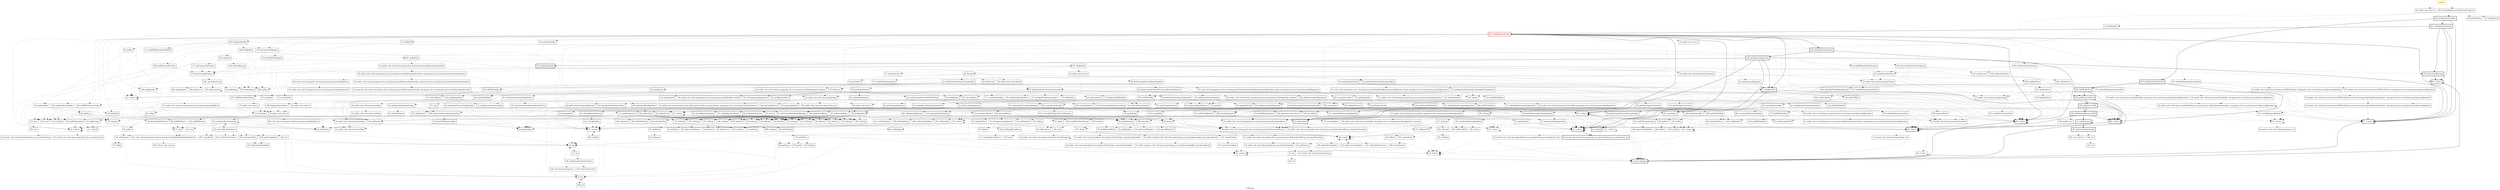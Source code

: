 digraph "CallGraph" {
    label="CallGraph";
node [shape=box];
"2: main" [color=gold] [style=bold]
"367: loadSignatureVerifier" [color=red] [style=bold]
"45: public void <init>()"
"89: testLoadSignatureVerifierFromProperties"
"57: <clinit>" [style=bold]
"84: getAlgorithm"
"97: getAlgorithm"
"32: getAlgorithm"
"25: <clinit>" [style=bold]
"263: loadSignatureVerifier" [style=bold]
"32: getL7dLogger" [style=bold]
"48: private void <init>(java.lang.String, int, java.lang.String, java.lang.String, int)" [style=bold]
"254: loadSignatureProperties" [style=bold]
"361: loadSignatureVerifier" [style=bold]
"46: <clinit>" [style=bold]
"30: public void <init>(org.apache.cxf.rs.security.jose.jws.JwsException$Error, java.lang.Throwable)"
"37: <clinit>"
"208: loadProperties" [style=bold]
"66: <clinit>" [style=bold]
"159: getCurrentMessage" [style=bold]
"33: public void <init>(java.lang.String, java.lang.Throwable)"
"36: private void <init>(java.lang.String, int)"
"27: public void <init>(java.lang.String)"
"160: getResourceStream" [style=bold]
"38: <clinit>"
"27: public void <init>(org.apache.cxf.rs.security.jose.jws.JwsException$Error)"
"22: public void <init>()"
"55: getJwaName" [style=bold]
"128: getAlgorithm"
"136: getKeyId"
"70: getAlgorithm"
"67: getSignatureAlgorithm"
"111: getX509ThumbprintSHA256"
"156: getHeader"
"103: getX509Thumbprint"
"95: getX509Chain"
"139: getJsonWebKey"
"79: getKeyId"
"65: <clinit>" [style=bold]
"22: <clinit>"
"81: <clinit>"
"144: getContextualBoolean"
"141: getSignatureVerifier"
"342: toX509CertificateChain"
"359: validateCertificateChain"
"156: getPublicKeySignatureVerifier"
"475: getCertificateFromThumbprint"
"303: loadJsonWebKey"
"71: getAlgorithm" [style=bold]
"465: getDefaultKeyAlgorithm"
"445: getSignatureAlgorithm" [style=bold]
"92: loadX509CertificateOrChain"
"165: getResourceURL" [style=bold]
"59: getProperty"
"40: toString"
"62: toString"
"76: toString"
"159: toString"
"118: toString"
"695: toString"
"58: toString"
"42: toString"
"133: toString"
"42: toString"
"198: toString"
"152: toString"
"137: toString"
"216: toString"
"59: toString"
"40: toString"
"57: cast"
"142: getJsonWebKey"
"32: private void <init>(java.lang.String, int, java.lang.String)"
"39: put"
"35: put"
"22: <clinit>"
"61: isTrue"
"172: getContextualProperty"
"90: getKeyType"
"360: toRSAPublicKey"
"175: getPublicKeySignatureVerifier"
"112: decode"
"192: getHmacSignatureVerifier"
"476: toECPublicKey"
"30: public void <init>(java.lang.Throwable)"
"218: next"
"753: next"
"779: hasNext"
"214: hasNext"
"713: decodeCertificate"
"276: loadPersistKeyStore"
"371: validateCertificateChain"
"45: public void <init>(java.security.cert.X509Certificate, org.apache.cxf.rs.security.jose.jwa.SignatureAlgorithm)"
"50: public void <init>(java.security.cert.X509Certificate, org.apache.cxf.rs.security.jose.jwa.SignatureAlgorithm)"
"33: <clinit>"
"33: <clinit>"
"484: getDefaultPublicKeyAlgorithm"
"163: nextElement"
"165: hasMoreElements"
"40: decode"
"62: createDigest"
"106: getKeyOperationMap"
"83: getKey"
"248: loadPasswordProvider"
"246: loadJwkSet"
"223: getKeyId"
"24: valueOf" [style=bold]
"458: getSignatureAlgorithm" [style=bold]
"97: loadX509CertificateOrChain"
"193: getClasspathResourceURL" [style=bold]
"64: getBindingId"
"80: getName"
"698: toString"
"62: getConcreteName"
"52: getName"
"74: getName"
"60: getService"
"71: getName"
"91: getName"
"39: <clinit>"
"134: newStringFromBytes"
"37: cast"
"82: public void <init>(java.util.Map)"
"151: put"
"166: put"
"27: private void <init>(java.lang.String, int, java.lang.String)"
"182: calcContextCache"
"31: getKeyType"
"112: getRSAPublicKey"
"371: toX509CertificateChain"
"39: public void <init>(java.security.PublicKey, org.apache.cxf.rs.security.jose.jwa.SignatureAlgorithm)"
"40: public void <init>(java.security.PublicKey, org.apache.cxf.rs.security.jose.jwa.SignatureAlgorithm)"
"666: decodeSequence"
"45: public void <init>(byte[], org.apache.cxf.rs.security.jose.jwa.SignatureAlgorithm)"
"97: <clinit>"
"33: <clinit>"
"231: isHmacSign"
"282: getECPublicKey"
"786: next"
"56: <clinit>"
"189: decode"
"280: getBus"
"29: public void <init>(java.lang.String)"
"86: getExchange"
"306: loadKeyStore"
"50: public void <init>(java.security.cert.X509Certificate, java.security.spec.AlgorithmParameterSpec, org.apache.cxf.rs.security.jose.jwa.SignatureAlgorithm)"
"54: public void <init>(java.security.cert.X509Certificate, java.security.spec.AlgorithmParameterSpec, org.apache.cxf.rs.security.jose.jwa.SignatureAlgorithm)"
"168: nextElement"
"193: decode"
"112: getKeyOperation"
"46: getKeys"
"69: getKeyIdMap"
"265: loadJwkSet"
"194: getOutMessage"
"171: getContextualProperty"
"392: getKeyAlgorithm" [style=bold]
"693: loadCertificate"
"38: <clinit>" [style=bold]
"111: getResource" [style=bold]
"198: getResource"
"715: printPhase"
"62: getName"
"117: newStringFromBytes"
"41: public void <init>(java.util.Map)"
"166: setMessageContextProperty"
"83: getProperties"
"83: getBinding"
"284: getEndpoint"
"288: getService"
"21: valueOf"
"122: getRSAPublicKey"
"152: getX509Chain"
"42: public void <init>(java.security.PublicKey, java.security.spec.AlgorithmParameterSpec, org.apache.cxf.rs.security.jose.jwa.SignatureAlgorithm)"
"42: public void <init>(java.security.PublicKey, java.security.spec.AlgorithmParameterSpec, org.apache.cxf.rs.security.jose.jwa.SignatureAlgorithm)"
"47: public void <init>(byte[], java.security.spec.AlgorithmParameterSpec, org.apache.cxf.rs.security.jose.jwa.SignatureAlgorithm)"
"286: putAlgo"
"109: contains"
"290: getECPublicKey"
"316: loadKeyStore"
"514: checkSignatureKeySize"
"33: public void <init>(org.apache.cxf.common.i18n.Message, java.lang.Throwable)"
"43: public transient void <init>(java.lang.String, java.util.logging.Logger, java.lang.Object[])"
"29: public void <init>(org.apache.cxf.common.i18n.Message)"
"132: decodeChunk"
"36: getKeyOperation"
"124: getListMapProperty"
"32: public void <init>(org.apache.cxf.rs.security.jose.jwe.KeyDecryptionProvider)"
"36: public void <init>(char[])"
"272: loadJwkSet"
"327: getContextClassLoader" [style=bold]
"32: <clinit>"
"176: getId"
"40: isEmpty"
"226: setContextualProperty"
"220: resetContextCache"
"133: getRSAPublicKey"
"261: getECParameterSpec"
"303: toBigInteger"
"728: loadKeyStore"
"34: public void <init>(org.apache.cxf.common.i18n.Message, java.lang.Throwable)"
"53: public transient void <init>(java.lang.String, java.util.ResourceBundle, java.lang.Object[])"
"29: public void <init>(org.apache.cxf.common.i18n.Message)"
"437: processEncodeme"
"21: valueOf"
"36: public void <init>(org.apache.cxf.rs.security.jose.jwe.KeyDecryptionProvider, org.apache.cxf.rs.security.jose.jwa.ContentAlgorithm)"
"25: <clinit>"
"39: public void <init>(char[], org.apache.cxf.rs.security.jose.jwa.KeyAlgorithm, boolean)"
"37: public void <init>(org.apache.cxf.rs.security.jose.jwk.JsonWebKey)"
"39: jsonToJwk"
"31: jsonToJwkSet"
"26: public void <init>()"
"37: getContentText"
"49: decrypt"
"32: public void <init>(java.lang.Throwable)"
"314: readStringFromStream"
"329: run"
"329: void <init>()"
"154: getRSAPublicKey"
"268: generateECKeyPair"
"68: void <init>(org.apache.cxf.rs.security.jose.jwa.ContentAlgorithm)"
"45: getJwaName"
"25: public void <init>(org.apache.cxf.rs.security.jose.jwe.KeyDecryptionProvider, org.apache.cxf.rs.security.jose.jwe.ContentDecryptionProvider)"
"48: private void <init>(java.lang.String, int, java.lang.String, java.lang.String, int)"
"42: <clinit>"
"44: public void <init>(byte[], org.apache.cxf.rs.security.jose.jwa.KeyAlgorithm, boolean)"
"174: charsToBytes"
"38: public void <init>()"
"62: setKey"
"77: public void <init>()"
"153: fromJson"
"34: public void <init>()"
"49: public void <init>()"
"34: getContent"
"33: <clinit>"
"40: doDecrypt"
"60: doDecrypt"
"38: getDecryptedContentEncryptionKey"
"45: getDecryptedContentEncryptionKey"
"42: getDecryptedContentEncryptionKey"
"51: getDecryptedContentEncryptionKey"
"42: getDecryptedContentEncryptionKey"
"101: getJweDecryptionInput"
"36: public void <init>(java.lang.String)"
"270: toString"
"331: run"
"35: public void <init>(org.apache.cxf.rs.security.jose.jwa.ContentAlgorithm)"
"43: protected void <init>(org.apache.cxf.rs.security.jose.jwe.KeyDecryptionProvider, org.apache.cxf.rs.security.jose.jwe.ContentDecryptionProvider)"
"55: getJwaName"
"89: validatePassword"
"65: setKeys"
"174: readJsonObjectAsSettable"
"306: void <init>(org.apache.cxf.jaxrs.json.basic.JsonMapObject)"
"49: validateAuthenticationTag"
"662: createSecretKeySpec"
"26: public void <init>(org.apache.cxf.rs.security.jose.jwe.JweHeaders, byte[])"
"91: getContentEncryptionAlgorithm"
"100: getZipAlgorithm"
"65: getJweHeaders"
"43: getKeyAlgo"
"76: setCompressionSupported"
"64: setAlgoSpec"
"82: setAdditionalData"
"36: public void <init>(java.lang.String)"
"102: getEncryptedContentWithAuthTag"
"45: getActualCek"
"116: getActualCek"
"91: getContentEncryptionCipherSpec"
"99: getContentEncryptionCipherAAD"
"94: getContentEncryptionAlgorithm"
"481: decryptBytes"
"50: validateKeyEncryptionKey"
"44: getDecryptedContentEncryptionKeyFromHeaders"
"70: setBlockSize"
"62: getCekDecryptionKey"
"84: getContentEncryptionAlgorithm"
"54: getEncryptedContentEncryptionKey"
"90: getEncryptedContentEncryptionKey"
"37: getKeyCipherBlockSize"
"65: getKeyCipherBlockSize"
"59: getAlgorithmParameterSpec"
"87: getAlgorithmParameterSpec"
"68: getKeyEncryptionAlgorithm"
"525: unwrapSecretKey"
"43: void <init>(org.apache.cxf.rs.security.jose.jwe.EcdhAesWrapKeyDecryptionAlgorithm, byte[], org.apache.cxf.rs.security.jose.jwa.KeyAlgorithm)"
"57: getDecryptedContentEncryptionKeyFromHeaders"
"58: void <init>(org.apache.cxf.rs.security.jose.jwe.PbesHmacAesWrapKeyDecryptionAlgorithm, byte[], org.apache.cxf.rs.security.jose.jwa.KeyAlgorithm)"
"67: getDecodedBytes"
"82: getKeyEncryptionAlgorithm"
"165: getIntegerHeader"
"127: getKeySize"
"131: createDerivedKey"
"28: public void <init>(org.apache.cxf.rs.security.jose.jwe.JweException$Error)"
"36: public void <init>(byte[], byte[], byte[], byte[], byte[], java.lang.String, org.apache.cxf.rs.security.jose.jwe.JweHeaders)"
"50: public void <init>(java.util.Map)"
"79: asMap"
"144: getUpdateCount"
"148: fromJsonToJsonObject"
"38: <clinit>"
"53: getCompactParts"
"277: toString"
"31: public void <init>(org.apache.cxf.rs.security.jose.jwe.JweException$Error, java.lang.Throwable)"
"46: setProperty"
"300: put"
"310: put"
"232: readPrimitiveValue"
"210: internalFromJsonAsList"
"297: void <init>(org.apache.cxf.jaxrs.json.basic.JsonMapObjectReaderWriter$1)"
"263: getClosingIndex"
"297: access$100"
"256: getCommaIndex"
"53: getEncryptedContent"
"62: getDecodedJsonHeaders"
"59: getAad"
"50: getInitVector"
"56: getAuthTag"
"102: getInitializedMacState"
"83: signAndGetTag"
"673: convertJCECipherToSecretKeyName"
"25: <clinit>"
"61: getAlgorithm"
"38: public void <init>(java.lang.String, int)"
"80: getEncryptedSequence"
"33: getEncryptedSequence"
"110: getEncryptionAuthenticationTag"
"58: doGetActualCek"
"84: validateCekAlgorithm"
"107: getContentEncryptionCipherInitVector"
"72: getAlgorithmParameterSpec"
"39: getAlgorithmParameterSpec"
"42: getAdditionalAuthenticationData"
"76: getAdditionalAuthenticationData"
"270: toJavaName"
"545: processBytes"
"28: <clinit>"
"47: getEncryptedCEK"
"57: getKeySizeBits"
"65: <clinit>"
"760: getECDHKey"
"64: getDecodedBytes"
"104: getCipherWithAuthTag"
"306: getContentEncryptionCipherSpec"
"41: validateKeyEncryptionAlgorithm"
"71: validateKeyEncryptionAlgorithm"
"73: validateKeyEncryptionAlgorithm"
"48: validateKeyEncryptionAlgorithm"
"534: unwrapKey"
"37: public void <init>(byte[], org.apache.cxf.rs.security.jose.jwa.KeyAlgorithm)"
"67: getKeySizeBits"
"70: getAlgorithm"
"82: getIntegerProperty"
"148: createSaltValue"
"43: public void <init>(java.util.Map)"
"37: private void <init>(java.lang.String, int)"
"283: toString"
"297: private void <init>()"
"273: getNextSepCharIndex"
"35: <clinit>"
"145: protected void <init>()"
"29: <clinit>"
"44: <clinit>"
"70: getFullCekKeySize"
"74: getHMACAlgorithm"
"129: getInitializedMac"
"799: getAdditionalAuthenticationData"
"145: access$002"
"145: access$000"
"38: private void <init>(java.lang.String, int, java.lang.String, java.lang.String, int)"
"24: valueOf"
"49: getAlgorithm"
"218: isAesGcm"
"221: isAesCbcHmac"
"45: getAuthTagLen"
"39: <clinit>"
"79: getAdditionalData"
"67: getBlockSize"
"73: isCompressionSupported"
"63: deflate"
"588: initCipher"
"114: isJava8Before161"
"614: addToResult"
"37: inflate"
"385: readBytesFromStream"
"850: generateKeyZ"
"814: calculateDerivedKey"
"316: getGCMParameterSpec"
"79: reportInvalidKeyAlgorithm"
"200: isRsaKeyWrap"
"33: <clinit>"
"31: <clinit>"
"206: isAesGcmKeyWrap"
"60: isValidAlgorithmFamily"
"45: isValidAlgorithmFamily"
"55: isValidAlgorithmFamily"
"44: public void <init>(javax.crypto.SecretKey, org.apache.cxf.rs.security.jose.jwa.KeyAlgorithm)"
"24: valueOf"
"96: getNumberProperty"
"171: stringToBytes"
"297: toString"
"60: getMac"
"135: initMac"
"107: toCipherAdditionalAuthData"
"32: <clinit>"
"55: getProperty"
"106: setJava9Compatible"
"110: setJava11Compatible"
"118: setJavaMajorVersion"
"67: deflate"
"55: getSecureRandom"
"61: getAlgoSpec"
"84: toByteArray"
"139: copy"
"140: toBytesASCII"
"860: concatenateDatalenAndData"
"867: datalenToBytes"
"209: isPbesHsWrap"
"212: isEcdhEsWrap"
"203: isAesKeyWrap"
"37: public void <init>(java.security.Key, org.apache.cxf.rs.security.jose.jwa.KeyAlgorithm)"
"137: toBytesUTF8"
"65: getMac"
"140: initMac"
"48: encode"
"31: run"
"35: private void <init>(java.lang.String)"
"178: copy"
"144: toBytes"
"39: public void <init>(java.security.Key, org.apache.cxf.rs.security.jose.jwa.KeyAlgorithm, boolean)"
"52: encodeChunk"
"48: run"
"269: encodeChunk"
"2: main"->"45: public void <init>()" [style=dotted];

"2: main"->"89: testLoadSignatureVerifierFromProperties" [style=dotted];

"89: testLoadSignatureVerifierFromProperties"->"57: <clinit>" [style=dotted];

"89: testLoadSignatureVerifierFromProperties"->"84: getAlgorithm" [style=dotted];

"89: testLoadSignatureVerifierFromProperties"->"97: getAlgorithm" [style=dotted];

"89: testLoadSignatureVerifierFromProperties"->"32: getAlgorithm" [style=dotted];

"89: testLoadSignatureVerifierFromProperties"->"25: <clinit>" [style=dotted];

"89: testLoadSignatureVerifierFromProperties"->"263: loadSignatureVerifier" [style=dotted];

"57: <clinit>"->"57: <clinit>";

"57: <clinit>"->"32: getL7dLogger";

"32: getAlgorithm"->"25: <clinit>" [style=dotted];

"25: <clinit>"->"25: <clinit>";

"25: <clinit>"->"48: private void <init>(java.lang.String, int, java.lang.String, java.lang.String, int)";

"263: loadSignatureVerifier"->"57: <clinit>";

"263: loadSignatureVerifier"->"254: loadSignatureProperties";

"263: loadSignatureVerifier"->"361: loadSignatureVerifier";

"254: loadSignatureProperties"->"46: <clinit>";

"254: loadSignatureProperties"->"30: public void <init>(org.apache.cxf.rs.security.jose.jws.JwsException$Error, java.lang.Throwable)" [style=dotted];

"254: loadSignatureProperties"->"37: <clinit>" [style=dotted];

"254: loadSignatureProperties"->"208: loadProperties";

"361: loadSignatureVerifier"->"66: <clinit>";

"361: loadSignatureVerifier"->"57: <clinit>";

"361: loadSignatureVerifier"->"159: getCurrentMessage";

"361: loadSignatureVerifier"->"367: loadSignatureVerifier";

"46: <clinit>"->"46: <clinit>";

"46: <clinit>"->"32: getL7dLogger";

"30: public void <init>(org.apache.cxf.rs.security.jose.jws.JwsException$Error, java.lang.Throwable)"->"33: public void <init>(java.lang.String, java.lang.Throwable)" [style=dotted];

"37: <clinit>"->"37: <clinit>" [style=dotted];

"37: <clinit>"->"36: private void <init>(java.lang.String, int)" [style=dotted];

"208: loadProperties"->"46: <clinit>";

"208: loadProperties"->"27: public void <init>(java.lang.String)" [style=dotted];

"208: loadProperties"->"160: getResourceStream";

"66: <clinit>"->"66: <clinit>";

"66: <clinit>"->"32: getL7dLogger";

"159: getCurrentMessage"->"66: <clinit>";

"367: loadSignatureVerifier"->"38: <clinit>" [style=dotted];

"367: loadSignatureVerifier"->"27: public void <init>(org.apache.cxf.rs.security.jose.jws.JwsException$Error)" [style=dotted];

"367: loadSignatureVerifier"->"22: public void <init>()" [style=dotted];

"367: loadSignatureVerifier"->"55: getJwaName";

"367: loadSignatureVerifier"->"128: getAlgorithm" [style=dotted];

"367: loadSignatureVerifier"->"136: getKeyId" [style=dotted];

"367: loadSignatureVerifier"->"70: getAlgorithm" [style=dotted];

"367: loadSignatureVerifier"->"67: getSignatureAlgorithm" [style=dotted];

"367: loadSignatureVerifier"->"111: getX509ThumbprintSHA256" [style=dotted];

"367: loadSignatureVerifier"->"156: getHeader" [style=dotted];

"367: loadSignatureVerifier"->"103: getX509Thumbprint" [style=dotted];

"367: loadSignatureVerifier"->"95: getX509Chain" [style=dotted];

"367: loadSignatureVerifier"->"139: getJsonWebKey" [style=dotted];

"367: loadSignatureVerifier"->"79: getKeyId" [style=dotted];

"367: loadSignatureVerifier"->"37: <clinit>" [style=dotted];

"367: loadSignatureVerifier"->"57: <clinit>";

"367: loadSignatureVerifier"->"65: <clinit>";

"367: loadSignatureVerifier"->"22: <clinit>" [style=dotted];

"367: loadSignatureVerifier"->"81: <clinit>" [style=dotted];

"367: loadSignatureVerifier"->"25: <clinit>";

"367: loadSignatureVerifier"->"144: getContextualBoolean" [style=dotted];

"367: loadSignatureVerifier"->"141: getSignatureVerifier" [style=dotted];

"367: loadSignatureVerifier"->"342: toX509CertificateChain" [style=dotted];

"367: loadSignatureVerifier"->"359: validateCertificateChain" [style=dotted];

"367: loadSignatureVerifier"->"156: getPublicKeySignatureVerifier" [style=dotted];

"367: loadSignatureVerifier"->"475: getCertificateFromThumbprint" [style=dotted];

"367: loadSignatureVerifier"->"303: loadJsonWebKey" [style=dotted];

"367: loadSignatureVerifier"->"71: getAlgorithm";

"367: loadSignatureVerifier"->"465: getDefaultKeyAlgorithm" [style=dotted];

"367: loadSignatureVerifier"->"445: getSignatureAlgorithm";

"367: loadSignatureVerifier"->"92: loadX509CertificateOrChain" [style=dotted];

"160: getResourceStream"->"46: <clinit>";

"160: getResourceStream"->"165: getResourceURL";

"38: <clinit>"->"38: <clinit>" [style=dotted];

"38: <clinit>"->"32: getL7dLogger" [style=dotted];

"27: public void <init>(org.apache.cxf.rs.security.jose.jws.JwsException$Error)"->"30: public void <init>(org.apache.cxf.rs.security.jose.jws.JwsException$Error, java.lang.Throwable)" [style=dotted];

"128: getAlgorithm"->"59: getProperty" [style=dotted];

"136: getKeyId"->"59: getProperty" [style=dotted];

"70: getAlgorithm"->"156: getHeader" [style=dotted];

"70: getAlgorithm"->"40: toString" [style=dotted];

"70: getAlgorithm"->"62: toString" [style=dotted];

"70: getAlgorithm"->"76: toString" [style=dotted];

"70: getAlgorithm"->"159: toString" [style=dotted];

"70: getAlgorithm"->"118: toString" [style=dotted];

"70: getAlgorithm"->"695: toString" [style=dotted];

"70: getAlgorithm"->"58: toString" [style=dotted];

"70: getAlgorithm"->"42: toString" [style=dotted];

"70: getAlgorithm"->"133: toString" [style=dotted];

"70: getAlgorithm"->"42: toString" [style=dotted];

"70: getAlgorithm"->"198: toString" [style=dotted];

"70: getAlgorithm"->"152: toString" [style=dotted];

"70: getAlgorithm"->"137: toString" [style=dotted];

"70: getAlgorithm"->"216: toString" [style=dotted];

"70: getAlgorithm"->"59: toString" [style=dotted];

"70: getAlgorithm"->"40: toString" [style=dotted];

"67: getSignatureAlgorithm"->"25: <clinit>" [style=dotted];

"67: getSignatureAlgorithm"->"70: getAlgorithm" [style=dotted];

"67: getSignatureAlgorithm"->"71: getAlgorithm" [style=dotted];

"111: getX509ThumbprintSHA256"->"156: getHeader" [style=dotted];

"156: getHeader"->"59: getProperty" [style=dotted];

"103: getX509Thumbprint"->"156: getHeader" [style=dotted];

"95: getX509Chain"->"57: cast" [style=dotted];

"95: getX509Chain"->"59: getProperty" [style=dotted];

"139: getJsonWebKey"->"142: getJsonWebKey" [style=dotted];

"79: getKeyId"->"156: getHeader" [style=dotted];

"65: <clinit>"->"65: <clinit>";

"65: <clinit>"->"32: getL7dLogger";

"22: <clinit>"->"22: <clinit>" [style=dotted];

"22: <clinit>"->"32: private void <init>(java.lang.String, int, java.lang.String)" [style=dotted];

"81: <clinit>"->"81: <clinit>" [style=dotted];

"81: <clinit>"->"39: put" [style=dotted];

"81: <clinit>"->"35: put" [style=dotted];

"81: <clinit>"->"22: <clinit>" [style=dotted];

"144: getContextualBoolean"->"61: isTrue" [style=dotted];

"144: getContextualBoolean"->"172: getContextualProperty" [style=dotted];

"141: getSignatureVerifier"->"25: <clinit>" [style=dotted];

"141: getSignatureVerifier"->"59: getProperty" [style=dotted];

"141: getSignatureVerifier"->"90: getKeyType" [style=dotted];

"141: getSignatureVerifier"->"128: getAlgorithm" [style=dotted];

"141: getSignatureVerifier"->"22: <clinit>" [style=dotted];

"141: getSignatureVerifier"->"81: <clinit>" [style=dotted];

"141: getSignatureVerifier"->"57: <clinit>" [style=dotted];

"141: getSignatureVerifier"->"46: <clinit>" [style=dotted];

"141: getSignatureVerifier"->"71: getAlgorithm" [style=dotted];

"141: getSignatureVerifier"->"360: toRSAPublicKey" [style=dotted];

"141: getSignatureVerifier"->"175: getPublicKeySignatureVerifier" [style=dotted];

"141: getSignatureVerifier"->"112: decode" [style=dotted];

"141: getSignatureVerifier"->"192: getHmacSignatureVerifier" [style=dotted];

"141: getSignatureVerifier"->"476: toECPublicKey" [style=dotted];

"342: toX509CertificateChain"->"65: <clinit>" [style=dotted];

"342: toX509CertificateChain"->"30: public void <init>(java.lang.Throwable)" [style=dotted];

"342: toX509CertificateChain"->"218: next" [style=dotted];

"342: toX509CertificateChain"->"753: next" [style=dotted];

"342: toX509CertificateChain"->"779: hasNext" [style=dotted];

"342: toX509CertificateChain"->"214: hasNext" [style=dotted];

"342: toX509CertificateChain"->"713: decodeCertificate" [style=dotted];

"359: validateCertificateChain"->"66: <clinit>" [style=dotted];

"359: validateCertificateChain"->"172: getContextualProperty" [style=dotted];

"359: validateCertificateChain"->"65: <clinit>" [style=dotted];

"359: validateCertificateChain"->"159: getCurrentMessage" [style=dotted];

"359: validateCertificateChain"->"276: loadPersistKeyStore" [style=dotted];

"359: validateCertificateChain"->"371: validateCertificateChain" [style=dotted];

"156: getPublicKeySignatureVerifier"->"57: <clinit>" [style=dotted];

"156: getPublicKeySignatureVerifier"->"45: public void <init>(java.security.cert.X509Certificate, org.apache.cxf.rs.security.jose.jwa.SignatureAlgorithm)" [style=dotted];

"156: getPublicKeySignatureVerifier"->"50: public void <init>(java.security.cert.X509Certificate, org.apache.cxf.rs.security.jose.jwa.SignatureAlgorithm)" [style=dotted];

"156: getPublicKeySignatureVerifier"->"27: public void <init>(org.apache.cxf.rs.security.jose.jws.JwsException$Error)" [style=dotted];

"156: getPublicKeySignatureVerifier"->"37: <clinit>" [style=dotted];

"156: getPublicKeySignatureVerifier"->"33: <clinit>" [style=dotted];

"156: getPublicKeySignatureVerifier"->"33: <clinit>" [style=dotted];

"156: getPublicKeySignatureVerifier"->"484: getDefaultPublicKeyAlgorithm" [style=dotted];

"475: getCertificateFromThumbprint"->"65: <clinit>" [style=dotted];

"475: getCertificateFromThumbprint"->"30: public void <init>(java.lang.Throwable)" [style=dotted];

"475: getCertificateFromThumbprint"->"163: nextElement" [style=dotted];

"475: getCertificateFromThumbprint"->"165: hasMoreElements" [style=dotted];

"475: getCertificateFromThumbprint"->"276: loadPersistKeyStore" [style=dotted];

"475: getCertificateFromThumbprint"->"40: decode" [style=dotted];

"475: getCertificateFromThumbprint"->"62: createDigest" [style=dotted];

"303: loadJsonWebKey"->"65: <clinit>" [style=dotted];

"303: loadJsonWebKey"->"106: getKeyOperationMap" [style=dotted];

"303: loadJsonWebKey"->"83: getKey" [style=dotted];

"303: loadJsonWebKey"->"81: <clinit>" [style=dotted];

"303: loadJsonWebKey"->"38: <clinit>" [style=dotted];

"303: loadJsonWebKey"->"248: loadPasswordProvider" [style=dotted];

"303: loadJsonWebKey"->"246: loadJwkSet" [style=dotted];

"303: loadJsonWebKey"->"144: getContextualBoolean" [style=dotted];

"303: loadJsonWebKey"->"223: getKeyId" [style=dotted];

"71: getAlgorithm"->"25: <clinit>";

"71: getAlgorithm"->"24: valueOf";

"465: getDefaultKeyAlgorithm"->"22: <clinit>" [style=dotted];

"465: getDefaultKeyAlgorithm"->"90: getKeyType" [style=dotted];

"465: getDefaultKeyAlgorithm"->"25: <clinit>" [style=dotted];

"445: getSignatureAlgorithm"->"57: <clinit>";

"445: getSignatureAlgorithm"->"458: getSignatureAlgorithm";

"92: loadX509CertificateOrChain"->"65: <clinit>" [style=dotted];

"92: loadX509CertificateOrChain"->"276: loadPersistKeyStore" [style=dotted];

"92: loadX509CertificateOrChain"->"97: loadX509CertificateOrChain" [style=dotted];

"165: getResourceURL"->"46: <clinit>";

"165: getResourceURL"->"193: getClasspathResourceURL";

"159: toString"->"64: getBindingId" [style=dotted];

"118: toString"->"80: getName" [style=dotted];

"695: toString"->"698: toString" [style=dotted];

"133: toString"->"62: getConcreteName" [style=dotted];

"133: toString"->"52: getName" [style=dotted];

"152: toString"->"74: getName" [style=dotted];

"152: toString"->"60: getService" [style=dotted];

"152: toString"->"71: getName" [style=dotted];

"137: toString"->"91: getName" [style=dotted];

"59: toString"->"39: <clinit>" [style=dotted];

"59: toString"->"134: newStringFromBytes" [style=dotted];

"142: getJsonWebKey"->"37: cast" [style=dotted];

"142: getJsonWebKey"->"82: public void <init>(java.util.Map)" [style=dotted];

"142: getJsonWebKey"->"156: getHeader" [style=dotted];

"39: put"->"151: put" [style=dotted];

"35: put"->"166: put" [style=dotted];

"22: <clinit>"->"22: <clinit>" [style=dotted];

"22: <clinit>"->"27: private void <init>(java.lang.String, int, java.lang.String)" [style=dotted];

"61: isTrue"->"40: toString" [style=dotted];

"61: isTrue"->"62: toString" [style=dotted];

"61: isTrue"->"76: toString" [style=dotted];

"61: isTrue"->"159: toString" [style=dotted];

"61: isTrue"->"118: toString" [style=dotted];

"61: isTrue"->"695: toString" [style=dotted];

"61: isTrue"->"58: toString" [style=dotted];

"61: isTrue"->"42: toString" [style=dotted];

"61: isTrue"->"133: toString" [style=dotted];

"61: isTrue"->"42: toString" [style=dotted];

"61: isTrue"->"198: toString" [style=dotted];

"61: isTrue"->"152: toString" [style=dotted];

"61: isTrue"->"137: toString" [style=dotted];

"61: isTrue"->"216: toString" [style=dotted];

"61: isTrue"->"59: toString" [style=dotted];

"61: isTrue"->"40: toString" [style=dotted];

"172: getContextualProperty"->"182: calcContextCache" [style=dotted];

"90: getKeyType"->"22: <clinit>" [style=dotted];

"90: getKeyType"->"40: toString" [style=dotted];

"90: getKeyType"->"62: toString" [style=dotted];

"90: getKeyType"->"76: toString" [style=dotted];

"90: getKeyType"->"159: toString" [style=dotted];

"90: getKeyType"->"118: toString" [style=dotted];

"90: getKeyType"->"695: toString" [style=dotted];

"90: getKeyType"->"58: toString" [style=dotted];

"90: getKeyType"->"42: toString" [style=dotted];

"90: getKeyType"->"133: toString" [style=dotted];

"90: getKeyType"->"42: toString" [style=dotted];

"90: getKeyType"->"198: toString" [style=dotted];

"90: getKeyType"->"152: toString" [style=dotted];

"90: getKeyType"->"137: toString" [style=dotted];

"90: getKeyType"->"216: toString" [style=dotted];

"90: getKeyType"->"59: toString" [style=dotted];

"90: getKeyType"->"40: toString" [style=dotted];

"90: getKeyType"->"59: getProperty" [style=dotted];

"90: getKeyType"->"31: getKeyType" [style=dotted];

"360: toRSAPublicKey"->"81: <clinit>" [style=dotted];

"360: toRSAPublicKey"->"59: getProperty" [style=dotted];

"360: toRSAPublicKey"->"112: getRSAPublicKey" [style=dotted];

"360: toRSAPublicKey"->"371: toX509CertificateChain" [style=dotted];

"175: getPublicKeySignatureVerifier"->"57: <clinit>" [style=dotted];

"175: getPublicKeySignatureVerifier"->"39: public void <init>(java.security.PublicKey, org.apache.cxf.rs.security.jose.jwa.SignatureAlgorithm)" [style=dotted];

"175: getPublicKeySignatureVerifier"->"40: public void <init>(java.security.PublicKey, org.apache.cxf.rs.security.jose.jwa.SignatureAlgorithm)" [style=dotted];

"175: getPublicKeySignatureVerifier"->"27: public void <init>(org.apache.cxf.rs.security.jose.jws.JwsException$Error)" [style=dotted];

"175: getPublicKeySignatureVerifier"->"37: <clinit>" [style=dotted];

"175: getPublicKeySignatureVerifier"->"33: <clinit>" [style=dotted];

"175: getPublicKeySignatureVerifier"->"33: <clinit>" [style=dotted];

"112: decode"->"666: decodeSequence" [style=dotted];

"192: getHmacSignatureVerifier"->"57: <clinit>" [style=dotted];

"192: getHmacSignatureVerifier"->"45: public void <init>(byte[], org.apache.cxf.rs.security.jose.jwa.SignatureAlgorithm)" [style=dotted];

"192: getHmacSignatureVerifier"->"55: getJwaName" [style=dotted];

"192: getHmacSignatureVerifier"->"27: public void <init>(org.apache.cxf.rs.security.jose.jws.JwsException$Error)" [style=dotted];

"192: getHmacSignatureVerifier"->"37: <clinit>" [style=dotted];

"192: getHmacSignatureVerifier"->"97: <clinit>" [style=dotted];

"192: getHmacSignatureVerifier"->"33: <clinit>" [style=dotted];

"192: getHmacSignatureVerifier"->"231: isHmacSign" [style=dotted];

"476: toECPublicKey"->"282: getECPublicKey" [style=dotted];

"476: toECPublicKey"->"59: getProperty" [style=dotted];

"753: next"->"786: next" [style=dotted];

"713: decodeCertificate"->"56: <clinit>" [style=dotted];

"713: decodeCertificate"->"189: decode" [style=dotted];

"276: loadPersistKeyStore"->"65: <clinit>" [style=dotted];

"276: loadPersistKeyStore"->"39: put" [style=dotted];

"276: loadPersistKeyStore"->"280: getBus" [style=dotted];

"276: loadPersistKeyStore"->"29: public void <init>(java.lang.String)" [style=dotted];

"276: loadPersistKeyStore"->"86: getExchange" [style=dotted];

"276: loadPersistKeyStore"->"27: public void <init>(java.lang.String)" [style=dotted];

"276: loadPersistKeyStore"->"306: loadKeyStore" [style=dotted];

"371: validateCertificateChain"->"30: public void <init>(java.lang.Throwable)" [style=dotted];

"371: validateCertificateChain"->"65: <clinit>" [style=dotted];

"45: public void <init>(java.security.cert.X509Certificate, org.apache.cxf.rs.security.jose.jwa.SignatureAlgorithm)"->"50: public void <init>(java.security.cert.X509Certificate, java.security.spec.AlgorithmParameterSpec, org.apache.cxf.rs.security.jose.jwa.SignatureAlgorithm)" [style=dotted];

"50: public void <init>(java.security.cert.X509Certificate, org.apache.cxf.rs.security.jose.jwa.SignatureAlgorithm)"->"54: public void <init>(java.security.cert.X509Certificate, java.security.spec.AlgorithmParameterSpec, org.apache.cxf.rs.security.jose.jwa.SignatureAlgorithm)" [style=dotted];

"33: <clinit>"->"33: <clinit>" [style=dotted];

"33: <clinit>"->"32: getL7dLogger" [style=dotted];

"33: <clinit>"->"33: <clinit>" [style=dotted];

"33: <clinit>"->"39: put" [style=dotted];

"33: <clinit>"->"35: put" [style=dotted];

"33: <clinit>"->"55: getJwaName" [style=dotted];

"33: <clinit>"->"33: <clinit>" [style=dotted];

"33: <clinit>"->"25: <clinit>" [style=dotted];

"484: getDefaultPublicKeyAlgorithm"->"25: <clinit>" [style=dotted];

"163: nextElement"->"168: nextElement" [style=dotted];

"40: decode"->"56: <clinit>" [style=dotted];

"40: decode"->"193: decode" [style=dotted];

"106: getKeyOperationMap"->"218: next" [style=dotted];

"106: getKeyOperationMap"->"753: next" [style=dotted];

"106: getKeyOperationMap"->"214: hasNext" [style=dotted];

"106: getKeyOperationMap"->"779: hasNext" [style=dotted];

"106: getKeyOperationMap"->"112: getKeyOperation" [style=dotted];

"106: getKeyOperationMap"->"46: getKeys" [style=dotted];

"83: getKey"->"69: getKeyIdMap" [style=dotted];

"248: loadPasswordProvider"->"22: <clinit>" [style=dotted];

"248: loadPasswordProvider"->"172: getContextualProperty" [style=dotted];

"246: loadJwkSet"->"81: <clinit>" [style=dotted];

"246: loadJwkSet"->"39: put" [style=dotted];

"246: loadJwkSet"->"280: getBus" [style=dotted];

"246: loadJwkSet"->"29: public void <init>(java.lang.String)" [style=dotted];

"246: loadJwkSet"->"86: getExchange" [style=dotted];

"246: loadJwkSet"->"265: loadJwkSet" [style=dotted];

"223: getKeyId"->"22: <clinit>" [style=dotted];

"223: getKeyId"->"194: getOutMessage" [style=dotted];

"223: getKeyId"->"172: getContextualProperty" [style=dotted];

"223: getKeyId"->"86: getExchange" [style=dotted];

"223: getKeyId"->"38: <clinit>" [style=dotted];

"223: getKeyId"->"171: getContextualProperty" [style=dotted];

"458: getSignatureAlgorithm"->"65: <clinit>";

"458: getSignatureAlgorithm"->"55: getJwaName";

"458: getSignatureAlgorithm"->"25: <clinit>";

"458: getSignatureAlgorithm"->"392: getKeyAlgorithm";

"458: getSignatureAlgorithm"->"71: getAlgorithm";

"97: loadX509CertificateOrChain"->"65: <clinit>" [style=dotted];

"97: loadX509CertificateOrChain"->"30: public void <init>(java.lang.Throwable)" [style=dotted];

"97: loadX509CertificateOrChain"->"27: public void <init>(java.lang.String)" [style=dotted];

"97: loadX509CertificateOrChain"->"693: loadCertificate" [style=dotted];

"193: getClasspathResourceURL"->"38: <clinit>";

"193: getClasspathResourceURL"->"46: <clinit>";

"193: getClasspathResourceURL"->"111: getResource";

"193: getClasspathResourceURL"->"198: getResource" [style=dotted];

"698: toString"->"715: printPhase" [style=dotted];

"91: getName"->"62: getName" [style=dotted];

"39: <clinit>"->"39: <clinit>" [style=dotted];

"134: newStringFromBytes"->"39: <clinit>" [style=dotted];

"134: newStringFromBytes"->"117: newStringFromBytes" [style=dotted];

"82: public void <init>(java.util.Map)"->"41: public void <init>(java.util.Map)" [style=dotted];

"151: put"->"166: setMessageContextProperty" [style=dotted];

"166: put"->"35: put" [style=dotted];

"166: put"->"39: put" [style=dotted];

"182: calcContextCache"->"83: getProperties" [style=dotted];

"182: calcContextCache"->"83: getBinding" [style=dotted];

"182: calcContextCache"->"284: getEndpoint" [style=dotted];

"182: calcContextCache"->"288: getService" [style=dotted];

"182: calcContextCache"->"280: getBus" [style=dotted];

"182: calcContextCache"->"86: getExchange" [style=dotted];

"31: getKeyType"->"22: <clinit>" [style=dotted];

"31: getKeyType"->"21: valueOf" [style=dotted];

"112: getRSAPublicKey"->"666: decodeSequence" [style=dotted];

"112: getRSAPublicKey"->"122: getRSAPublicKey" [style=dotted];

"371: toX509CertificateChain"->"65: <clinit>" [style=dotted];

"371: toX509CertificateChain"->"152: getX509Chain" [style=dotted];

"371: toX509CertificateChain"->"342: toX509CertificateChain" [style=dotted];

"39: public void <init>(java.security.PublicKey, org.apache.cxf.rs.security.jose.jwa.SignatureAlgorithm)"->"42: public void <init>(java.security.PublicKey, java.security.spec.AlgorithmParameterSpec, org.apache.cxf.rs.security.jose.jwa.SignatureAlgorithm)" [style=dotted];

"40: public void <init>(java.security.PublicKey, org.apache.cxf.rs.security.jose.jwa.SignatureAlgorithm)"->"42: public void <init>(java.security.PublicKey, java.security.spec.AlgorithmParameterSpec, org.apache.cxf.rs.security.jose.jwa.SignatureAlgorithm)" [style=dotted];

"666: decodeSequence"->"40: decode" [style=dotted];

"45: public void <init>(byte[], org.apache.cxf.rs.security.jose.jwa.SignatureAlgorithm)"->"47: public void <init>(byte[], java.security.spec.AlgorithmParameterSpec, org.apache.cxf.rs.security.jose.jwa.SignatureAlgorithm)" [style=dotted];

"97: <clinit>"->"39: put" [style=dotted];

"97: <clinit>"->"35: put" [style=dotted];

"97: <clinit>"->"97: <clinit>" [style=dotted];

"97: <clinit>"->"286: putAlgo" [style=dotted];

"33: <clinit>"->"33: <clinit>" [style=dotted];

"33: <clinit>"->"32: getL7dLogger" [style=dotted];

"231: isHmacSign"->"97: <clinit>" [style=dotted];

"231: isHmacSign"->"109: contains" [style=dotted];

"282: getECPublicKey"->"666: decodeSequence" [style=dotted];

"282: getECPublicKey"->"290: getECPublicKey" [style=dotted];

"56: <clinit>"->"56: <clinit>" [style=dotted];

"56: <clinit>"->"32: getL7dLogger" [style=dotted];

"189: decode"->"56: <clinit>" [style=dotted];

"189: decode"->"193: decode" [style=dotted];

"29: public void <init>(java.lang.String)"->"27: public void <init>(java.lang.String)" [style=dotted];

"306: loadKeyStore"->"65: <clinit>" [style=dotted];

"306: loadKeyStore"->"316: loadKeyStore" [style=dotted];

"50: public void <init>(java.security.cert.X509Certificate, java.security.spec.AlgorithmParameterSpec, org.apache.cxf.rs.security.jose.jwa.SignatureAlgorithm)"->"54: public void <init>(java.security.cert.X509Certificate, java.security.spec.AlgorithmParameterSpec, org.apache.cxf.rs.security.jose.jwa.SignatureAlgorithm)" [style=dotted];

"54: public void <init>(java.security.cert.X509Certificate, java.security.spec.AlgorithmParameterSpec, org.apache.cxf.rs.security.jose.jwa.SignatureAlgorithm)"->"57: <clinit>" [style=dotted];

"54: public void <init>(java.security.cert.X509Certificate, java.security.spec.AlgorithmParameterSpec, org.apache.cxf.rs.security.jose.jwa.SignatureAlgorithm)"->"514: checkSignatureKeySize" [style=dotted];

"193: decode"->"56: <clinit>" [style=dotted];

"193: decode"->"33: public void <init>(org.apache.cxf.common.i18n.Message, java.lang.Throwable)" [style=dotted];

"193: decode"->"43: public transient void <init>(java.lang.String, java.util.logging.Logger, java.lang.Object[])" [style=dotted];

"193: decode"->"29: public void <init>(org.apache.cxf.common.i18n.Message)" [style=dotted];

"193: decode"->"132: decodeChunk" [style=dotted];

"112: getKeyOperation"->"22: <clinit>" [style=dotted];

"112: getKeyOperation"->"40: toString" [style=dotted];

"112: getKeyOperation"->"62: toString" [style=dotted];

"112: getKeyOperation"->"76: toString" [style=dotted];

"112: getKeyOperation"->"159: toString" [style=dotted];

"112: getKeyOperation"->"118: toString" [style=dotted];

"112: getKeyOperation"->"695: toString" [style=dotted];

"112: getKeyOperation"->"58: toString" [style=dotted];

"112: getKeyOperation"->"42: toString" [style=dotted];

"112: getKeyOperation"->"133: toString" [style=dotted];

"112: getKeyOperation"->"42: toString" [style=dotted];

"112: getKeyOperation"->"198: toString" [style=dotted];

"112: getKeyOperation"->"152: toString" [style=dotted];

"112: getKeyOperation"->"137: toString" [style=dotted];

"112: getKeyOperation"->"216: toString" [style=dotted];

"112: getKeyOperation"->"59: toString" [style=dotted];

"112: getKeyOperation"->"40: toString" [style=dotted];

"112: getKeyOperation"->"218: next" [style=dotted];

"112: getKeyOperation"->"753: next" [style=dotted];

"112: getKeyOperation"->"214: hasNext" [style=dotted];

"112: getKeyOperation"->"779: hasNext" [style=dotted];

"112: getKeyOperation"->"59: getProperty" [style=dotted];

"112: getKeyOperation"->"57: cast" [style=dotted];

"112: getKeyOperation"->"36: getKeyOperation" [style=dotted];

"46: getKeys"->"57: cast" [style=dotted];

"46: getKeys"->"82: public void <init>(java.util.Map)" [style=dotted];

"46: getKeys"->"218: next" [style=dotted];

"46: getKeys"->"753: next" [style=dotted];

"46: getKeys"->"214: hasNext" [style=dotted];

"46: getKeys"->"779: hasNext" [style=dotted];

"46: getKeys"->"124: getListMapProperty" [style=dotted];

"46: getKeys"->"59: getProperty" [style=dotted];

"69: getKeyIdMap"->"136: getKeyId" [style=dotted];

"69: getKeyIdMap"->"218: next" [style=dotted];

"69: getKeyIdMap"->"753: next" [style=dotted];

"69: getKeyIdMap"->"214: hasNext" [style=dotted];

"69: getKeyIdMap"->"779: hasNext" [style=dotted];

"69: getKeyIdMap"->"46: getKeys" [style=dotted];

"265: loadJwkSet"->"81: <clinit>" [style=dotted];

"265: loadJwkSet"->"32: public void <init>(org.apache.cxf.rs.security.jose.jwe.KeyDecryptionProvider)" [style=dotted];

"265: loadJwkSet"->"36: public void <init>(char[])" [style=dotted];

"265: loadJwkSet"->"272: loadJwkSet" [style=dotted];

"171: getContextualProperty"->"172: getContextualProperty" [style=dotted];

"392: getKeyAlgorithm"->"172: getContextualProperty" [style=dotted];

"38: <clinit>"->"38: <clinit>";

"111: getResource"->"38: <clinit>";

"111: getResource"->"327: getContextClassLoader";

"111: getResource"->"111: getResource";

"715: printPhase"->"32: <clinit>" [style=dotted];

"715: printPhase"->"176: getId" [style=dotted];

"715: printPhase"->"80: getName" [style=dotted];

"715: printPhase"->"40: isEmpty" [style=dotted];

"166: setMessageContextProperty"->"226: setContextualProperty" [style=dotted];

"166: setMessageContextProperty"->"220: resetContextCache" [style=dotted];

"83: getProperties"->"83: getProperties" [style=dotted];

"122: getRSAPublicKey"->"133: getRSAPublicKey" [style=dotted];

"152: getX509Chain"->"57: cast" [style=dotted];

"152: getX509Chain"->"59: getProperty" [style=dotted];

"42: public void <init>(java.security.PublicKey, java.security.spec.AlgorithmParameterSpec, org.apache.cxf.rs.security.jose.jwa.SignatureAlgorithm)"->"42: public void <init>(java.security.PublicKey, java.security.spec.AlgorithmParameterSpec, org.apache.cxf.rs.security.jose.jwa.SignatureAlgorithm)" [style=dotted];

"42: public void <init>(java.security.PublicKey, java.security.spec.AlgorithmParameterSpec, org.apache.cxf.rs.security.jose.jwa.SignatureAlgorithm)"->"57: <clinit>" [style=dotted];

"42: public void <init>(java.security.PublicKey, java.security.spec.AlgorithmParameterSpec, org.apache.cxf.rs.security.jose.jwa.SignatureAlgorithm)"->"514: checkSignatureKeySize" [style=dotted];

"286: putAlgo"->"97: <clinit>" [style=dotted];

"286: putAlgo"->"39: put" [style=dotted];

"286: putAlgo"->"35: put" [style=dotted];

"290: getECPublicKey"->"261: getECParameterSpec" [style=dotted];

"290: getECPublicKey"->"303: toBigInteger" [style=dotted];

"316: loadKeyStore"->"46: <clinit>" [style=dotted];

"316: loadKeyStore"->"30: public void <init>(java.lang.Throwable)" [style=dotted];

"316: loadKeyStore"->"27: public void <init>(java.lang.String)" [style=dotted];

"316: loadKeyStore"->"65: <clinit>" [style=dotted];

"316: loadKeyStore"->"160: getResourceStream" [style=dotted];

"316: loadKeyStore"->"728: loadKeyStore" [style=dotted];

"514: checkSignatureKeySize"->"57: <clinit>" [style=dotted];

"514: checkSignatureKeySize"->"27: public void <init>(org.apache.cxf.rs.security.jose.jws.JwsException$Error)" [style=dotted];

"514: checkSignatureKeySize"->"37: <clinit>" [style=dotted];

"33: public void <init>(org.apache.cxf.common.i18n.Message, java.lang.Throwable)"->"34: public void <init>(org.apache.cxf.common.i18n.Message, java.lang.Throwable)" [style=dotted];

"43: public transient void <init>(java.lang.String, java.util.logging.Logger, java.lang.Object[])"->"53: public transient void <init>(java.lang.String, java.util.ResourceBundle, java.lang.Object[])" [style=dotted];

"29: public void <init>(org.apache.cxf.common.i18n.Message)"->"29: public void <init>(org.apache.cxf.common.i18n.Message)" [style=dotted];

"132: decodeChunk"->"56: <clinit>" [style=dotted];

"132: decodeChunk"->"437: processEncodeme" [style=dotted];

"36: getKeyOperation"->"22: <clinit>" [style=dotted];

"36: getKeyOperation"->"21: valueOf" [style=dotted];

"124: getListMapProperty"->"57: cast" [style=dotted];

"124: getListMapProperty"->"59: getProperty" [style=dotted];

"32: public void <init>(org.apache.cxf.rs.security.jose.jwe.KeyDecryptionProvider)"->"36: public void <init>(org.apache.cxf.rs.security.jose.jwe.KeyDecryptionProvider, org.apache.cxf.rs.security.jose.jwa.ContentAlgorithm)" [style=dotted];

"36: public void <init>(char[])"->"25: <clinit>" [style=dotted];

"36: public void <init>(char[])"->"39: public void <init>(char[], org.apache.cxf.rs.security.jose.jwa.KeyAlgorithm, boolean)" [style=dotted];

"272: loadJwkSet"->"46: <clinit>" [style=dotted];

"272: loadJwkSet"->"37: public void <init>(org.apache.cxf.rs.security.jose.jwk.JsonWebKey)" [style=dotted];

"272: loadJwkSet"->"39: jsonToJwk" [style=dotted];

"272: loadJwkSet"->"31: jsonToJwkSet" [style=dotted];

"272: loadJwkSet"->"26: public void <init>()" [style=dotted];

"272: loadJwkSet"->"37: getContentText" [style=dotted];

"272: loadJwkSet"->"49: decrypt" [style=dotted];

"272: loadJwkSet"->"32: public void <init>(java.lang.Throwable)" [style=dotted];

"272: loadJwkSet"->"29: public void <init>(java.lang.String)" [style=dotted];

"272: loadJwkSet"->"39: <clinit>" [style=dotted];

"272: loadJwkSet"->"160: getResourceStream" [style=dotted];

"272: loadJwkSet"->"314: readStringFromStream" [style=dotted];

"327: getContextClassLoader"->"329: run" [style=dotted];

"327: getContextClassLoader"->"329: void <init>()" [style=dotted];

"32: <clinit>"->"32: <clinit>" [style=dotted];

"226: setContextualProperty"->"39: put" [style=dotted];

"226: setContextualProperty"->"35: put" [style=dotted];

"133: getRSAPublicKey"->"303: toBigInteger" [style=dotted];

"133: getRSAPublicKey"->"154: getRSAPublicKey" [style=dotted];

"261: getECParameterSpec"->"268: generateECKeyPair" [style=dotted];

"437: processEncodeme"->"56: <clinit>" [style=dotted];

"36: public void <init>(org.apache.cxf.rs.security.jose.jwe.KeyDecryptionProvider, org.apache.cxf.rs.security.jose.jwa.ContentAlgorithm)"->"68: void <init>(org.apache.cxf.rs.security.jose.jwa.ContentAlgorithm)" [style=dotted];

"36: public void <init>(org.apache.cxf.rs.security.jose.jwe.KeyDecryptionProvider, org.apache.cxf.rs.security.jose.jwa.ContentAlgorithm)"->"45: getJwaName" [style=dotted];

"36: public void <init>(org.apache.cxf.rs.security.jose.jwe.KeyDecryptionProvider, org.apache.cxf.rs.security.jose.jwa.ContentAlgorithm)"->"25: public void <init>(org.apache.cxf.rs.security.jose.jwe.KeyDecryptionProvider, org.apache.cxf.rs.security.jose.jwe.ContentDecryptionProvider)" [style=dotted];

"25: <clinit>"->"25: <clinit>" [style=dotted];

"25: <clinit>"->"48: private void <init>(java.lang.String, int, java.lang.String, java.lang.String, int)" [style=dotted];

"39: public void <init>(char[], org.apache.cxf.rs.security.jose.jwa.KeyAlgorithm, boolean)"->"42: <clinit>" [style=dotted];

"39: public void <init>(char[], org.apache.cxf.rs.security.jose.jwa.KeyAlgorithm, boolean)"->"44: public void <init>(byte[], org.apache.cxf.rs.security.jose.jwa.KeyAlgorithm, boolean)" [style=dotted];

"39: public void <init>(char[], org.apache.cxf.rs.security.jose.jwa.KeyAlgorithm, boolean)"->"174: charsToBytes" [style=dotted];

"37: public void <init>(org.apache.cxf.rs.security.jose.jwk.JsonWebKey)"->"38: public void <init>()" [style=dotted];

"37: public void <init>(org.apache.cxf.rs.security.jose.jwk.JsonWebKey)"->"62: setKey" [style=dotted];

"39: jsonToJwk"->"77: public void <init>()" [style=dotted];

"39: jsonToJwk"->"153: fromJson" [style=dotted];

"31: jsonToJwkSet"->"34: public void <init>()" [style=dotted];

"31: jsonToJwkSet"->"153: fromJson" [style=dotted];

"26: public void <init>()"->"49: public void <init>()" [style=dotted];

"37: getContentText"->"34: getContent" [style=dotted];

"49: decrypt"->"33: <clinit>" [style=dotted];

"49: decrypt"->"40: doDecrypt" [style=dotted];

"49: decrypt"->"60: doDecrypt" [style=dotted];

"49: decrypt"->"38: getDecryptedContentEncryptionKey" [style=dotted];

"49: decrypt"->"45: getDecryptedContentEncryptionKey" [style=dotted];

"49: decrypt"->"42: getDecryptedContentEncryptionKey" [style=dotted];

"49: decrypt"->"51: getDecryptedContentEncryptionKey" [style=dotted];

"49: decrypt"->"42: getDecryptedContentEncryptionKey" [style=dotted];

"49: decrypt"->"101: getJweDecryptionInput" [style=dotted];

"49: decrypt"->"36: public void <init>(java.lang.String)" [style=dotted];

"32: public void <init>(java.lang.Throwable)"->"30: public void <init>(java.lang.Throwable)" [style=dotted];

"314: readStringFromStream"->"39: <clinit>" [style=dotted];

"314: readStringFromStream"->"270: toString" [style=dotted];

"329: run"->"331: run" [style=dotted];

"68: void <init>(org.apache.cxf.rs.security.jose.jwa.ContentAlgorithm)"->"35: public void <init>(org.apache.cxf.rs.security.jose.jwa.ContentAlgorithm)" [style=dotted];

"25: public void <init>(org.apache.cxf.rs.security.jose.jwe.KeyDecryptionProvider, org.apache.cxf.rs.security.jose.jwe.ContentDecryptionProvider)"->"43: protected void <init>(org.apache.cxf.rs.security.jose.jwe.KeyDecryptionProvider, org.apache.cxf.rs.security.jose.jwe.ContentDecryptionProvider)" [style=dotted];

"42: <clinit>"->"42: <clinit>" [style=dotted];

"42: <clinit>"->"39: put" [style=dotted];

"42: <clinit>"->"35: put" [style=dotted];

"42: <clinit>"->"55: getJwaName" [style=dotted];

"42: <clinit>"->"25: <clinit>" [style=dotted];

"42: <clinit>"->"32: getL7dLogger" [style=dotted];

"44: public void <init>(byte[], org.apache.cxf.rs.security.jose.jwa.KeyAlgorithm, boolean)"->"42: <clinit>" [style=dotted];

"44: public void <init>(byte[], org.apache.cxf.rs.security.jose.jwa.KeyAlgorithm, boolean)"->"55: getJwaName" [style=dotted];

"44: public void <init>(byte[], org.apache.cxf.rs.security.jose.jwa.KeyAlgorithm, boolean)"->"89: validatePassword" [style=dotted];

"38: public void <init>()"->"41: public void <init>(java.util.Map)" [style=dotted];

"62: setKey"->"65: setKeys" [style=dotted];

"77: public void <init>()"->"38: public void <init>()" [style=dotted];

"153: fromJson"->"174: readJsonObjectAsSettable" [style=dotted];

"153: fromJson"->"306: void <init>(org.apache.cxf.jaxrs.json.basic.JsonMapObject)" [style=dotted];

"34: public void <init>()"->"38: public void <init>()" [style=dotted];

"33: <clinit>"->"33: <clinit>" [style=dotted];

"33: <clinit>"->"32: getL7dLogger" [style=dotted];

"40: doDecrypt"->"49: validateAuthenticationTag" [style=dotted];

"40: doDecrypt"->"60: doDecrypt" [style=dotted];

"60: doDecrypt"->"662: createSecretKeySpec" [style=dotted];

"60: doDecrypt"->"26: public void <init>(org.apache.cxf.rs.security.jose.jwe.JweHeaders, byte[])" [style=dotted];

"60: doDecrypt"->"45: getJwaName" [style=dotted];

"60: doDecrypt"->"91: getContentEncryptionAlgorithm" [style=dotted];

"60: doDecrypt"->"100: getZipAlgorithm" [style=dotted];

"60: doDecrypt"->"65: getJweHeaders" [style=dotted];

"60: doDecrypt"->"43: getKeyAlgo" [style=dotted];

"60: doDecrypt"->"76: setCompressionSupported" [style=dotted];

"60: doDecrypt"->"64: setAlgoSpec" [style=dotted];

"60: doDecrypt"->"82: setAdditionalData" [style=dotted];

"60: doDecrypt"->"36: public void <init>(java.lang.String)" [style=dotted];

"60: doDecrypt"->"102: getEncryptedContentWithAuthTag" [style=dotted];

"60: doDecrypt"->"45: getActualCek" [style=dotted];

"60: doDecrypt"->"116: getActualCek" [style=dotted];

"60: doDecrypt"->"91: getContentEncryptionCipherSpec" [style=dotted];

"60: doDecrypt"->"99: getContentEncryptionCipherAAD" [style=dotted];

"60: doDecrypt"->"94: getContentEncryptionAlgorithm" [style=dotted];

"60: doDecrypt"->"481: decryptBytes" [style=dotted];

"38: getDecryptedContentEncryptionKey"->"50: validateKeyEncryptionKey" [style=dotted];

"38: getDecryptedContentEncryptionKey"->"65: getJweHeaders" [style=dotted];

"38: getDecryptedContentEncryptionKey"->"44: getDecryptedContentEncryptionKeyFromHeaders" [style=dotted];

"45: getDecryptedContentEncryptionKey"->"481: decryptBytes" [style=dotted];

"45: getDecryptedContentEncryptionKey"->"70: setBlockSize" [style=dotted];

"45: getDecryptedContentEncryptionKey"->"64: setAlgoSpec" [style=dotted];

"45: getDecryptedContentEncryptionKey"->"36: public void <init>(java.lang.String)" [style=dotted];

"45: getDecryptedContentEncryptionKey"->"62: getCekDecryptionKey" [style=dotted];

"45: getDecryptedContentEncryptionKey"->"84: getContentEncryptionAlgorithm" [style=dotted];

"45: getDecryptedContentEncryptionKey"->"54: getEncryptedContentEncryptionKey" [style=dotted];

"45: getDecryptedContentEncryptionKey"->"90: getEncryptedContentEncryptionKey" [style=dotted];

"45: getDecryptedContentEncryptionKey"->"37: getKeyCipherBlockSize" [style=dotted];

"45: getDecryptedContentEncryptionKey"->"65: getKeyCipherBlockSize" [style=dotted];

"45: getDecryptedContentEncryptionKey"->"59: getAlgorithmParameterSpec" [style=dotted];

"45: getDecryptedContentEncryptionKey"->"87: getAlgorithmParameterSpec" [style=dotted];

"45: getDecryptedContentEncryptionKey"->"68: getKeyEncryptionAlgorithm" [style=dotted];

"45: getDecryptedContentEncryptionKey"->"525: unwrapSecretKey" [style=dotted];

"42: getDecryptedContentEncryptionKey"->"65: getJweHeaders" [style=dotted];

"42: getDecryptedContentEncryptionKey"->"45: getDecryptedContentEncryptionKey" [style=dotted];

"42: getDecryptedContentEncryptionKey"->"43: void <init>(org.apache.cxf.rs.security.jose.jwe.EcdhAesWrapKeyDecryptionAlgorithm, byte[], org.apache.cxf.rs.security.jose.jwa.KeyAlgorithm)" [style=dotted];

"42: getDecryptedContentEncryptionKey"->"57: getDecryptedContentEncryptionKeyFromHeaders" [style=dotted];

"51: getDecryptedContentEncryptionKey"->"42: <clinit>" [style=dotted];

"51: getDecryptedContentEncryptionKey"->"45: getDecryptedContentEncryptionKey" [style=dotted];

"51: getDecryptedContentEncryptionKey"->"58: void <init>(org.apache.cxf.rs.security.jose.jwe.PbesHmacAesWrapKeyDecryptionAlgorithm, byte[], org.apache.cxf.rs.security.jose.jwa.KeyAlgorithm)" [style=dotted];

"51: getDecryptedContentEncryptionKey"->"55: getJwaName" [style=dotted];

"51: getDecryptedContentEncryptionKey"->"67: getDecodedBytes" [style=dotted];

"51: getDecryptedContentEncryptionKey"->"82: getKeyEncryptionAlgorithm" [style=dotted];

"51: getDecryptedContentEncryptionKey"->"165: getIntegerHeader" [style=dotted];

"51: getDecryptedContentEncryptionKey"->"156: getHeader" [style=dotted];

"51: getDecryptedContentEncryptionKey"->"65: getJweHeaders" [style=dotted];

"51: getDecryptedContentEncryptionKey"->"127: getKeySize" [style=dotted];

"51: getDecryptedContentEncryptionKey"->"131: createDerivedKey" [style=dotted];

"42: getDecryptedContentEncryptionKey"->"50: validateKeyEncryptionKey" [style=dotted];

"36: public void <init>(java.lang.String)"->"46: <clinit>" [style=dotted];

"36: public void <init>(java.lang.String)"->"28: public void <init>(org.apache.cxf.rs.security.jose.jwe.JweException$Error)" [style=dotted];

"36: public void <init>(java.lang.String)"->"36: public void <init>(byte[], byte[], byte[], byte[], byte[], java.lang.String, org.apache.cxf.rs.security.jose.jwe.JweHeaders)" [style=dotted];

"36: public void <init>(java.lang.String)"->"50: public void <init>(java.util.Map)" [style=dotted];

"36: public void <init>(java.lang.String)"->"79: asMap" [style=dotted];

"36: public void <init>(java.lang.String)"->"144: getUpdateCount" [style=dotted];

"36: public void <init>(java.lang.String)"->"148: fromJsonToJsonObject" [style=dotted];

"36: public void <init>(java.lang.String)"->"49: public void <init>()" [style=dotted];

"36: public void <init>(java.lang.String)"->"33: <clinit>" [style=dotted];

"36: public void <init>(java.lang.String)"->"38: <clinit>" [style=dotted];

"36: public void <init>(java.lang.String)"->"53: getCompactParts" [style=dotted];

"36: public void <init>(java.lang.String)"->"40: decode" [style=dotted];

"270: toString"->"39: <clinit>" [style=dotted];

"270: toString"->"277: toString" [style=dotted];

"89: validatePassword"->"42: <clinit>" [style=dotted];

"89: validatePassword"->"31: public void <init>(org.apache.cxf.rs.security.jose.jwe.JweException$Error, java.lang.Throwable)" [style=dotted];

"89: validatePassword"->"28: public void <init>(org.apache.cxf.rs.security.jose.jwe.JweException$Error)" [style=dotted];

"89: validatePassword"->"38: <clinit>" [style=dotted];

"89: validatePassword"->"62: createDigest" [style=dotted];

"65: setKeys"->"46: setProperty" [style=dotted];

"174: readJsonObjectAsSettable"->"300: put" [style=dotted];

"174: readJsonObjectAsSettable"->"310: put" [style=dotted];

"174: readJsonObjectAsSettable"->"232: readPrimitiveValue" [style=dotted];

"174: readJsonObjectAsSettable"->"210: internalFromJsonAsList" [style=dotted];

"174: readJsonObjectAsSettable"->"174: readJsonObjectAsSettable" [style=dotted];

"174: readJsonObjectAsSettable"->"297: void <init>(org.apache.cxf.jaxrs.json.basic.JsonMapObjectReaderWriter$1)" [style=dotted];

"174: readJsonObjectAsSettable"->"263: getClosingIndex" [style=dotted];

"174: readJsonObjectAsSettable"->"297: access$100" [style=dotted];

"174: readJsonObjectAsSettable"->"256: getCommaIndex" [style=dotted];

"49: validateAuthenticationTag"->"38: <clinit>" [style=dotted];

"49: validateAuthenticationTag"->"28: public void <init>(org.apache.cxf.rs.security.jose.jwe.JweException$Error)" [style=dotted];

"49: validateAuthenticationTag"->"53: getEncryptedContent" [style=dotted];

"49: validateAuthenticationTag"->"62: getDecodedJsonHeaders" [style=dotted];

"49: validateAuthenticationTag"->"65: getJweHeaders" [style=dotted];

"49: validateAuthenticationTag"->"59: getAad" [style=dotted];

"49: validateAuthenticationTag"->"50: getInitVector" [style=dotted];

"49: validateAuthenticationTag"->"56: getAuthTag" [style=dotted];

"49: validateAuthenticationTag"->"102: getInitializedMacState" [style=dotted];

"49: validateAuthenticationTag"->"83: signAndGetTag" [style=dotted];

"662: createSecretKeySpec"->"673: convertJCECipherToSecretKeyName" [style=dotted];

"91: getContentEncryptionAlgorithm"->"25: <clinit>" [style=dotted];

"91: getContentEncryptionAlgorithm"->"40: toString" [style=dotted];

"91: getContentEncryptionAlgorithm"->"62: toString" [style=dotted];

"91: getContentEncryptionAlgorithm"->"76: toString" [style=dotted];

"91: getContentEncryptionAlgorithm"->"159: toString" [style=dotted];

"91: getContentEncryptionAlgorithm"->"118: toString" [style=dotted];

"91: getContentEncryptionAlgorithm"->"695: toString" [style=dotted];

"91: getContentEncryptionAlgorithm"->"58: toString" [style=dotted];

"91: getContentEncryptionAlgorithm"->"42: toString" [style=dotted];

"91: getContentEncryptionAlgorithm"->"133: toString" [style=dotted];

"91: getContentEncryptionAlgorithm"->"42: toString" [style=dotted];

"91: getContentEncryptionAlgorithm"->"198: toString" [style=dotted];

"91: getContentEncryptionAlgorithm"->"152: toString" [style=dotted];

"91: getContentEncryptionAlgorithm"->"137: toString" [style=dotted];

"91: getContentEncryptionAlgorithm"->"216: toString" [style=dotted];

"91: getContentEncryptionAlgorithm"->"59: toString" [style=dotted];

"91: getContentEncryptionAlgorithm"->"40: toString" [style=dotted];

"91: getContentEncryptionAlgorithm"->"156: getHeader" [style=dotted];

"91: getContentEncryptionAlgorithm"->"61: getAlgorithm" [style=dotted];

"100: getZipAlgorithm"->"156: getHeader" [style=dotted];

"36: public void <init>(java.lang.String)"->"38: public void <init>(java.lang.String, int)" [style=dotted];

"102: getEncryptedContentWithAuthTag"->"65: getJweHeaders" [style=dotted];

"102: getEncryptedContentWithAuthTag"->"80: getEncryptedSequence" [style=dotted];

"102: getEncryptedContentWithAuthTag"->"33: getEncryptedSequence" [style=dotted];

"102: getEncryptedContentWithAuthTag"->"110: getEncryptionAuthenticationTag" [style=dotted];

"102: getEncryptedContentWithAuthTag"->"53: getEncryptedContent" [style=dotted];

"45: getActualCek"->"58: doGetActualCek" [style=dotted];

"45: getActualCek"->"84: validateCekAlgorithm" [style=dotted];

"91: getContentEncryptionCipherSpec"->"107: getContentEncryptionCipherInitVector" [style=dotted];

"91: getContentEncryptionCipherSpec"->"72: getAlgorithmParameterSpec" [style=dotted];

"91: getContentEncryptionCipherSpec"->"39: getAlgorithmParameterSpec" [style=dotted];

"99: getContentEncryptionCipherAAD"->"62: getDecodedJsonHeaders" [style=dotted];

"99: getContentEncryptionCipherAAD"->"42: getAdditionalAuthenticationData" [style=dotted];

"99: getContentEncryptionCipherAAD"->"76: getAdditionalAuthenticationData" [style=dotted];

"99: getContentEncryptionCipherAAD"->"59: getAad" [style=dotted];

"94: getContentEncryptionAlgorithm"->"97: <clinit>" [style=dotted];

"94: getContentEncryptionAlgorithm"->"45: getJwaName" [style=dotted];

"94: getContentEncryptionAlgorithm"->"91: getContentEncryptionAlgorithm" [style=dotted];

"94: getContentEncryptionAlgorithm"->"65: getJweHeaders" [style=dotted];

"94: getContentEncryptionAlgorithm"->"270: toJavaName" [style=dotted];

"481: decryptBytes"->"545: processBytes" [style=dotted];

"50: validateKeyEncryptionKey"->"28: <clinit>" [style=dotted];

"50: validateKeyEncryptionKey"->"28: public void <init>(org.apache.cxf.rs.security.jose.jwe.JweException$Error)" [style=dotted];

"50: validateKeyEncryptionKey"->"47: getEncryptedCEK" [style=dotted];

"50: validateKeyEncryptionKey"->"38: <clinit>" [style=dotted];

"44: getDecryptedContentEncryptionKeyFromHeaders"->"46: <clinit>" [style=dotted];

"44: getDecryptedContentEncryptionKeyFromHeaders"->"57: getKeySizeBits" [style=dotted];

"44: getDecryptedContentEncryptionKeyFromHeaders"->"45: getJwaName" [style=dotted];

"44: getDecryptedContentEncryptionKeyFromHeaders"->"156: getHeader" [style=dotted];

"44: getDecryptedContentEncryptionKeyFromHeaders"->"142: getJsonWebKey" [style=dotted];

"44: getDecryptedContentEncryptionKeyFromHeaders"->"91: getContentEncryptionAlgorithm" [style=dotted];

"44: getDecryptedContentEncryptionKeyFromHeaders"->"81: <clinit>" [style=dotted];

"44: getDecryptedContentEncryptionKeyFromHeaders"->"65: <clinit>" [style=dotted];

"44: getDecryptedContentEncryptionKeyFromHeaders"->"112: decode" [style=dotted];

"44: getDecryptedContentEncryptionKeyFromHeaders"->"476: toECPublicKey" [style=dotted];

"44: getDecryptedContentEncryptionKeyFromHeaders"->"760: getECDHKey" [style=dotted];

"84: getContentEncryptionAlgorithm"->"97: <clinit>" [style=dotted];

"84: getContentEncryptionAlgorithm"->"45: getJwaName" [style=dotted];

"84: getContentEncryptionAlgorithm"->"91: getContentEncryptionAlgorithm" [style=dotted];

"84: getContentEncryptionAlgorithm"->"65: getJweHeaders" [style=dotted];

"84: getContentEncryptionAlgorithm"->"270: toJavaName" [style=dotted];

"54: getEncryptedContentEncryptionKey"->"33: <clinit>" [style=dotted];

"54: getEncryptedContentEncryptionKey"->"64: getDecodedBytes" [style=dotted];

"54: getEncryptedContentEncryptionKey"->"90: getEncryptedContentEncryptionKey" [style=dotted];

"54: getEncryptedContentEncryptionKey"->"104: getCipherWithAuthTag" [style=dotted];

"90: getEncryptedContentEncryptionKey"->"47: getEncryptedCEK" [style=dotted];

"37: getKeyCipherBlockSize"->"62: getCekDecryptionKey" [style=dotted];

"59: getAlgorithmParameterSpec"->"306: getContentEncryptionCipherSpec" [style=dotted];

"59: getAlgorithmParameterSpec"->"64: getDecodedBytes" [style=dotted];

"68: getKeyEncryptionAlgorithm"->"97: <clinit>" [style=dotted];

"68: getKeyEncryptionAlgorithm"->"41: validateKeyEncryptionAlgorithm" [style=dotted];

"68: getKeyEncryptionAlgorithm"->"71: validateKeyEncryptionAlgorithm" [style=dotted];

"68: getKeyEncryptionAlgorithm"->"73: validateKeyEncryptionAlgorithm" [style=dotted];

"68: getKeyEncryptionAlgorithm"->"48: validateKeyEncryptionAlgorithm" [style=dotted];

"68: getKeyEncryptionAlgorithm"->"55: getJwaName" [style=dotted];

"68: getKeyEncryptionAlgorithm"->"82: getKeyEncryptionAlgorithm" [style=dotted];

"68: getKeyEncryptionAlgorithm"->"65: getJweHeaders" [style=dotted];

"68: getKeyEncryptionAlgorithm"->"270: toJavaName" [style=dotted];

"525: unwrapSecretKey"->"534: unwrapKey" [style=dotted];

"43: void <init>(org.apache.cxf.rs.security.jose.jwe.EcdhAesWrapKeyDecryptionAlgorithm, byte[], org.apache.cxf.rs.security.jose.jwa.KeyAlgorithm)"->"37: public void <init>(byte[], org.apache.cxf.rs.security.jose.jwa.KeyAlgorithm)" [style=dotted];

"57: getDecryptedContentEncryptionKeyFromHeaders"->"46: <clinit>" [style=dotted];

"57: getDecryptedContentEncryptionKeyFromHeaders"->"67: getKeySizeBits" [style=dotted];

"57: getDecryptedContentEncryptionKeyFromHeaders"->"55: getJwaName" [style=dotted];

"57: getDecryptedContentEncryptionKeyFromHeaders"->"156: getHeader" [style=dotted];

"57: getDecryptedContentEncryptionKeyFromHeaders"->"142: getJsonWebKey" [style=dotted];

"57: getDecryptedContentEncryptionKeyFromHeaders"->"82: getKeyEncryptionAlgorithm" [style=dotted];

"57: getDecryptedContentEncryptionKeyFromHeaders"->"81: <clinit>" [style=dotted];

"57: getDecryptedContentEncryptionKeyFromHeaders"->"65: <clinit>" [style=dotted];

"57: getDecryptedContentEncryptionKeyFromHeaders"->"112: decode" [style=dotted];

"57: getDecryptedContentEncryptionKeyFromHeaders"->"476: toECPublicKey" [style=dotted];

"57: getDecryptedContentEncryptionKeyFromHeaders"->"760: getECDHKey" [style=dotted];

"58: void <init>(org.apache.cxf.rs.security.jose.jwe.PbesHmacAesWrapKeyDecryptionAlgorithm, byte[], org.apache.cxf.rs.security.jose.jwa.KeyAlgorithm)"->"37: public void <init>(byte[], org.apache.cxf.rs.security.jose.jwa.KeyAlgorithm)" [style=dotted];

"67: getDecodedBytes"->"40: decode" [style=dotted];

"67: getDecodedBytes"->"30: public void <init>(java.lang.Throwable)" [style=dotted];

"67: getDecodedBytes"->"40: toString" [style=dotted];

"67: getDecodedBytes"->"62: toString" [style=dotted];

"67: getDecodedBytes"->"76: toString" [style=dotted];

"67: getDecodedBytes"->"159: toString" [style=dotted];

"67: getDecodedBytes"->"118: toString" [style=dotted];

"67: getDecodedBytes"->"695: toString" [style=dotted];

"67: getDecodedBytes"->"58: toString" [style=dotted];

"67: getDecodedBytes"->"42: toString" [style=dotted];

"67: getDecodedBytes"->"133: toString" [style=dotted];

"67: getDecodedBytes"->"42: toString" [style=dotted];

"67: getDecodedBytes"->"198: toString" [style=dotted];

"67: getDecodedBytes"->"152: toString" [style=dotted];

"67: getDecodedBytes"->"137: toString" [style=dotted];

"67: getDecodedBytes"->"216: toString" [style=dotted];

"67: getDecodedBytes"->"59: toString" [style=dotted];

"67: getDecodedBytes"->"40: toString" [style=dotted];

"82: getKeyEncryptionAlgorithm"->"25: <clinit>" [style=dotted];

"82: getKeyEncryptionAlgorithm"->"70: getAlgorithm" [style=dotted];

"82: getKeyEncryptionAlgorithm"->"70: getAlgorithm" [style=dotted];

"165: getIntegerHeader"->"82: getIntegerProperty" [style=dotted];

"127: getKeySize"->"42: <clinit>" [style=dotted];

"131: createDerivedKey"->"42: <clinit>" [style=dotted];

"131: createDerivedKey"->"148: createSaltValue" [style=dotted];

"28: public void <init>(org.apache.cxf.rs.security.jose.jwe.JweException$Error)"->"31: public void <init>(org.apache.cxf.rs.security.jose.jwe.JweException$Error, java.lang.Throwable)" [style=dotted];

"50: public void <init>(java.util.Map)"->"43: public void <init>(java.util.Map)" [style=dotted];

"148: fromJsonToJsonObject"->"38: public void <init>()" [style=dotted];

"148: fromJsonToJsonObject"->"153: fromJson" [style=dotted];

"38: <clinit>"->"38: <clinit>" [style=dotted];

"38: <clinit>"->"37: private void <init>(java.lang.String, int)" [style=dotted];

"277: toString"->"39: <clinit>" [style=dotted];

"277: toString"->"283: toString" [style=dotted];

"31: public void <init>(org.apache.cxf.rs.security.jose.jwe.JweException$Error, java.lang.Throwable)"->"33: public void <init>(java.lang.String, java.lang.Throwable)" [style=dotted];

"46: setProperty"->"79: asMap" [style=dotted];

"46: setProperty"->"39: put" [style=dotted];

"46: setProperty"->"35: put" [style=dotted];

"300: put"->"35: put" [style=dotted];

"300: put"->"39: put" [style=dotted];

"310: put"->"46: setProperty" [style=dotted];

"210: internalFromJsonAsList"->"232: readPrimitiveValue" [style=dotted];

"210: internalFromJsonAsList"->"174: readJsonObjectAsSettable" [style=dotted];

"210: internalFromJsonAsList"->"297: void <init>(org.apache.cxf.jaxrs.json.basic.JsonMapObjectReaderWriter$1)" [style=dotted];

"210: internalFromJsonAsList"->"263: getClosingIndex" [style=dotted];

"210: internalFromJsonAsList"->"297: access$100" [style=dotted];

"210: internalFromJsonAsList"->"256: getCommaIndex" [style=dotted];

"297: void <init>(org.apache.cxf.jaxrs.json.basic.JsonMapObjectReaderWriter$1)"->"297: private void <init>()" [style=dotted];

"263: getClosingIndex"->"273: getNextSepCharIndex" [style=dotted];

"256: getCommaIndex"->"273: getNextSepCharIndex" [style=dotted];

"102: getInitializedMacState"->"35: <clinit>" [style=dotted];

"102: getInitializedMacState"->"145: protected void <init>()" [style=dotted];

"102: getInitializedMacState"->"45: getJwaName" [style=dotted];

"102: getInitializedMacState"->"91: getContentEncryptionAlgorithm" [style=dotted];

"102: getInitializedMacState"->"29: <clinit>" [style=dotted];

"102: getInitializedMacState"->"44: <clinit>" [style=dotted];

"102: getInitializedMacState"->"65: <clinit>" [style=dotted];

"102: getInitializedMacState"->"70: getFullCekKeySize" [style=dotted];

"102: getInitializedMacState"->"74: getHMACAlgorithm" [style=dotted];

"102: getInitializedMacState"->"129: getInitializedMac" [style=dotted];

"102: getInitializedMacState"->"799: getAdditionalAuthenticationData" [style=dotted];

"102: getInitializedMacState"->"145: access$002" [style=dotted];

"83: signAndGetTag"->"145: access$000" [style=dotted];

"25: <clinit>"->"25: <clinit>" [style=dotted];

"25: <clinit>"->"38: private void <init>(java.lang.String, int, java.lang.String, java.lang.String, int)" [style=dotted];

"61: getAlgorithm"->"25: <clinit>" [style=dotted];

"61: getAlgorithm"->"24: valueOf" [style=dotted];

"33: getEncryptedSequence"->"97: <clinit>" [style=dotted];

"33: getEncryptedSequence"->"28: public void <init>(org.apache.cxf.rs.security.jose.jwe.JweException$Error)" [style=dotted];

"33: getEncryptedSequence"->"45: getJwaName" [style=dotted];

"33: getEncryptedSequence"->"49: getAlgorithm" [style=dotted];

"33: getEncryptedSequence"->"91: getContentEncryptionAlgorithm" [style=dotted];

"33: getEncryptedSequence"->"38: <clinit>" [style=dotted];

"33: getEncryptedSequence"->"33: <clinit>" [style=dotted];

"33: getEncryptedSequence"->"218: isAesGcm" [style=dotted];

"33: getEncryptedSequence"->"104: getCipherWithAuthTag" [style=dotted];

"110: getEncryptionAuthenticationTag"->"56: getAuthTag" [style=dotted];

"58: doGetActualCek"->"35: <clinit>" [style=dotted];

"58: doGetActualCek"->"28: public void <init>(org.apache.cxf.rs.security.jose.jwe.JweException$Error)" [style=dotted];

"58: doGetActualCek"->"29: <clinit>" [style=dotted];

"58: doGetActualCek"->"38: <clinit>" [style=dotted];

"58: doGetActualCek"->"70: getFullCekKeySize" [style=dotted];

"84: validateCekAlgorithm"->"97: <clinit>" [style=dotted];

"84: validateCekAlgorithm"->"28: public void <init>(org.apache.cxf.rs.security.jose.jwe.JweException$Error)" [style=dotted];

"84: validateCekAlgorithm"->"38: <clinit>" [style=dotted];

"84: validateCekAlgorithm"->"221: isAesCbcHmac" [style=dotted];

"107: getContentEncryptionCipherInitVector"->"50: getInitVector" [style=dotted];

"39: getAlgorithmParameterSpec"->"306: getContentEncryptionCipherSpec" [style=dotted];

"39: getAlgorithmParameterSpec"->"45: getAuthTagLen" [style=dotted];

"42: getAdditionalAuthenticationData"->"65: <clinit>" [style=dotted];

"42: getAdditionalAuthenticationData"->"799: getAdditionalAuthenticationData" [style=dotted];

"270: toJavaName"->"97: <clinit>" [style=dotted];

"545: processBytes"->"39: <clinit>" [style=dotted];

"545: processBytes"->"79: getAdditionalData" [style=dotted];

"545: processBytes"->"67: getBlockSize" [style=dotted];

"545: processBytes"->"73: isCompressionSupported" [style=dotted];

"545: processBytes"->"39: <clinit>" [style=dotted];

"545: processBytes"->"63: deflate" [style=dotted];

"545: processBytes"->"588: initCipher" [style=dotted];

"545: processBytes"->"114: isJava8Before161" [style=dotted];

"545: processBytes"->"614: addToResult" [style=dotted];

"545: processBytes"->"37: inflate" [style=dotted];

"545: processBytes"->"385: readBytesFromStream" [style=dotted];

"28: <clinit>"->"28: <clinit>" [style=dotted];

"28: <clinit>"->"32: getL7dLogger" [style=dotted];

"65: <clinit>"->"65: <clinit>" [style=dotted];

"65: <clinit>"->"32: getL7dLogger" [style=dotted];

"760: getECDHKey"->"28: public void <init>(org.apache.cxf.rs.security.jose.jwe.JweException$Error)" [style=dotted];

"760: getECDHKey"->"38: <clinit>" [style=dotted];

"760: getECDHKey"->"65: <clinit>" [style=dotted];

"760: getECDHKey"->"850: generateKeyZ" [style=dotted];

"760: getECDHKey"->"814: calculateDerivedKey" [style=dotted];

"64: getDecodedBytes"->"40: decode" [style=dotted];

"64: getDecodedBytes"->"30: public void <init>(java.lang.Throwable)" [style=dotted];

"64: getDecodedBytes"->"40: toString" [style=dotted];

"64: getDecodedBytes"->"62: toString" [style=dotted];

"64: getDecodedBytes"->"76: toString" [style=dotted];

"64: getDecodedBytes"->"159: toString" [style=dotted];

"64: getDecodedBytes"->"118: toString" [style=dotted];

"64: getDecodedBytes"->"695: toString" [style=dotted];

"64: getDecodedBytes"->"58: toString" [style=dotted];

"64: getDecodedBytes"->"42: toString" [style=dotted];

"64: getDecodedBytes"->"133: toString" [style=dotted];

"64: getDecodedBytes"->"42: toString" [style=dotted];

"64: getDecodedBytes"->"198: toString" [style=dotted];

"64: getDecodedBytes"->"152: toString" [style=dotted];

"64: getDecodedBytes"->"137: toString" [style=dotted];

"64: getDecodedBytes"->"216: toString" [style=dotted];

"64: getDecodedBytes"->"59: toString" [style=dotted];

"64: getDecodedBytes"->"40: toString" [style=dotted];

"64: getDecodedBytes"->"156: getHeader" [style=dotted];

"64: getDecodedBytes"->"65: getJweHeaders" [style=dotted];

"306: getContentEncryptionCipherSpec"->"316: getGCMParameterSpec" [style=dotted];

"41: validateKeyEncryptionAlgorithm"->"97: <clinit>" [style=dotted];

"41: validateKeyEncryptionAlgorithm"->"79: reportInvalidKeyAlgorithm" [style=dotted];

"41: validateKeyEncryptionAlgorithm"->"73: validateKeyEncryptionAlgorithm" [style=dotted];

"41: validateKeyEncryptionAlgorithm"->"200: isRsaKeyWrap" [style=dotted];

"71: validateKeyEncryptionAlgorithm"->"97: <clinit>" [style=dotted];

"71: validateKeyEncryptionAlgorithm"->"28: public void <init>(org.apache.cxf.rs.security.jose.jwe.JweException$Error)" [style=dotted];

"71: validateKeyEncryptionAlgorithm"->"73: validateKeyEncryptionAlgorithm" [style=dotted];

"71: validateKeyEncryptionAlgorithm"->"33: <clinit>" [style=dotted];

"71: validateKeyEncryptionAlgorithm"->"31: <clinit>" [style=dotted];

"71: validateKeyEncryptionAlgorithm"->"38: <clinit>" [style=dotted];

"71: validateKeyEncryptionAlgorithm"->"206: isAesGcmKeyWrap" [style=dotted];

"73: validateKeyEncryptionAlgorithm"->"55: getJwaName" [style=dotted];

"73: validateKeyEncryptionAlgorithm"->"79: reportInvalidKeyAlgorithm" [style=dotted];

"48: validateKeyEncryptionAlgorithm"->"73: validateKeyEncryptionAlgorithm" [style=dotted];

"48: validateKeyEncryptionAlgorithm"->"79: reportInvalidKeyAlgorithm" [style=dotted];

"48: validateKeyEncryptionAlgorithm"->"60: isValidAlgorithmFamily" [style=dotted];

"48: validateKeyEncryptionAlgorithm"->"45: isValidAlgorithmFamily" [style=dotted];

"48: validateKeyEncryptionAlgorithm"->"55: isValidAlgorithmFamily" [style=dotted];

"534: unwrapKey"->"588: initCipher" [style=dotted];

"37: public void <init>(byte[], org.apache.cxf.rs.security.jose.jwa.KeyAlgorithm)"->"662: createSecretKeySpec" [style=dotted];

"37: public void <init>(byte[], org.apache.cxf.rs.security.jose.jwa.KeyAlgorithm)"->"44: public void <init>(javax.crypto.SecretKey, org.apache.cxf.rs.security.jose.jwa.KeyAlgorithm)" [style=dotted];

"70: getAlgorithm"->"25: <clinit>" [style=dotted];

"70: getAlgorithm"->"55: getJwaName" [style=dotted];

"70: getAlgorithm"->"24: valueOf" [style=dotted];

"82: getIntegerProperty"->"96: getNumberProperty" [style=dotted];

"148: createSaltValue"->"42: <clinit>" [style=dotted];

"148: createSaltValue"->"171: stringToBytes" [style=dotted];

"43: public void <init>(java.util.Map)"->"41: public void <init>(java.util.Map)" [style=dotted];

"283: toString"->"39: <clinit>" [style=dotted];

"283: toString"->"297: toString" [style=dotted];

"35: <clinit>"->"35: <clinit>" [style=dotted];

"35: <clinit>"->"39: put" [style=dotted];

"35: <clinit>"->"35: put" [style=dotted];

"35: <clinit>"->"45: getJwaName" [style=dotted];

"35: <clinit>"->"29: <clinit>" [style=dotted];

"35: <clinit>"->"25: <clinit>" [style=dotted];

"29: <clinit>"->"29: <clinit>" [style=dotted];

"29: <clinit>"->"32: getL7dLogger" [style=dotted];

"44: <clinit>"->"44: <clinit>" [style=dotted];

"44: <clinit>"->"32: getL7dLogger" [style=dotted];

"70: getFullCekKeySize"->"35: <clinit>" [style=dotted];

"70: getFullCekKeySize"->"29: <clinit>" [style=dotted];

"74: getHMACAlgorithm"->"35: <clinit>" [style=dotted];

"74: getHMACAlgorithm"->"29: <clinit>" [style=dotted];

"129: getInitializedMac"->"44: <clinit>" [style=dotted];

"129: getInitializedMac"->"60: getMac" [style=dotted];

"129: getInitializedMac"->"135: initMac" [style=dotted];

"799: getAdditionalAuthenticationData"->"107: toCipherAdditionalAuthData" [style=dotted];

"218: isAesGcm"->"97: <clinit>" [style=dotted];

"218: isAesGcm"->"109: contains" [style=dotted];

"221: isAesCbcHmac"->"97: <clinit>" [style=dotted];

"221: isAesCbcHmac"->"109: contains" [style=dotted];

"39: <clinit>"->"39: <clinit>" [style=dotted];

"39: <clinit>"->"32: <clinit>" [style=dotted];

"39: <clinit>"->"55: getProperty" [style=dotted];

"39: <clinit>"->"106: setJava9Compatible" [style=dotted];

"39: <clinit>"->"110: setJava11Compatible" [style=dotted];

"39: <clinit>"->"118: setJavaMajorVersion" [style=dotted];

"63: deflate"->"67: deflate" [style=dotted];

"588: initCipher"->"79: getAdditionalData" [style=dotted];

"588: initCipher"->"55: getSecureRandom" [style=dotted];

"588: initCipher"->"61: getAlgoSpec" [style=dotted];

"588: initCipher"->"43: getKeyAlgo" [style=dotted];

"114: isJava8Before161"->"39: <clinit>" [style=dotted];

"37: inflate"->"84: toByteArray" [style=dotted];

"385: readBytesFromStream"->"39: <clinit>" [style=dotted];

"385: readBytesFromStream"->"84: toByteArray" [style=dotted];

"385: readBytesFromStream"->"139: copy" [style=dotted];

"850: generateKeyZ"->"65: <clinit>" [style=dotted];

"850: generateKeyZ"->"28: public void <init>(org.apache.cxf.rs.security.jose.jwe.JweException$Error)" [style=dotted];

"850: generateKeyZ"->"38: <clinit>" [style=dotted];

"814: calculateDerivedKey"->"65: <clinit>" [style=dotted];

"814: calculateDerivedKey"->"28: public void <init>(org.apache.cxf.rs.security.jose.jwe.JweException$Error)" [style=dotted];

"814: calculateDerivedKey"->"38: <clinit>" [style=dotted];

"814: calculateDerivedKey"->"32: <clinit>" [style=dotted];

"814: calculateDerivedKey"->"140: toBytesASCII" [style=dotted];

"814: calculateDerivedKey"->"860: concatenateDatalenAndData" [style=dotted];

"814: calculateDerivedKey"->"867: datalenToBytes" [style=dotted];

"814: calculateDerivedKey"->"62: createDigest" [style=dotted];

"79: reportInvalidKeyAlgorithm"->"31: <clinit>" [style=dotted];

"79: reportInvalidKeyAlgorithm"->"28: public void <init>(org.apache.cxf.rs.security.jose.jwe.JweException$Error)" [style=dotted];

"79: reportInvalidKeyAlgorithm"->"38: <clinit>" [style=dotted];

"200: isRsaKeyWrap"->"97: <clinit>" [style=dotted];

"200: isRsaKeyWrap"->"109: contains" [style=dotted];

"33: <clinit>"->"33: <clinit>" [style=dotted];

"33: <clinit>"->"31: <clinit>" [style=dotted];

"33: <clinit>"->"32: getL7dLogger" [style=dotted];

"31: <clinit>"->"31: <clinit>" [style=dotted];

"31: <clinit>"->"32: getL7dLogger" [style=dotted];

"206: isAesGcmKeyWrap"->"97: <clinit>" [style=dotted];

"206: isAesGcmKeyWrap"->"109: contains" [style=dotted];

"60: isValidAlgorithmFamily"->"97: <clinit>" [style=dotted];

"60: isValidAlgorithmFamily"->"209: isPbesHsWrap" [style=dotted];

"45: isValidAlgorithmFamily"->"97: <clinit>" [style=dotted];

"45: isValidAlgorithmFamily"->"212: isEcdhEsWrap" [style=dotted];

"55: isValidAlgorithmFamily"->"97: <clinit>" [style=dotted];

"55: isValidAlgorithmFamily"->"203: isAesKeyWrap" [style=dotted];

"44: public void <init>(javax.crypto.SecretKey, org.apache.cxf.rs.security.jose.jwa.KeyAlgorithm)"->"37: public void <init>(java.security.Key, org.apache.cxf.rs.security.jose.jwa.KeyAlgorithm)" [style=dotted];

"96: getNumberProperty"->"59: getProperty" [style=dotted];

"96: getNumberProperty"->"40: toString" [style=dotted];

"96: getNumberProperty"->"62: toString" [style=dotted];

"96: getNumberProperty"->"76: toString" [style=dotted];

"96: getNumberProperty"->"159: toString" [style=dotted];

"96: getNumberProperty"->"118: toString" [style=dotted];

"96: getNumberProperty"->"695: toString" [style=dotted];

"96: getNumberProperty"->"58: toString" [style=dotted];

"96: getNumberProperty"->"42: toString" [style=dotted];

"96: getNumberProperty"->"133: toString" [style=dotted];

"96: getNumberProperty"->"42: toString" [style=dotted];

"96: getNumberProperty"->"198: toString" [style=dotted];

"96: getNumberProperty"->"152: toString" [style=dotted];

"96: getNumberProperty"->"137: toString" [style=dotted];

"96: getNumberProperty"->"216: toString" [style=dotted];

"96: getNumberProperty"->"59: toString" [style=dotted];

"96: getNumberProperty"->"40: toString" [style=dotted];

"171: stringToBytes"->"32: <clinit>" [style=dotted];

"171: stringToBytes"->"137: toBytesUTF8" [style=dotted];

"60: getMac"->"44: <clinit>" [style=dotted];

"60: getMac"->"65: getMac" [style=dotted];

"135: initMac"->"44: <clinit>" [style=dotted];

"135: initMac"->"140: initMac" [style=dotted];

"107: toCipherAdditionalAuthData"->"32: <clinit>" [style=dotted];

"107: toCipherAdditionalAuthData"->"137: toBytesUTF8" [style=dotted];

"107: toCipherAdditionalAuthData"->"48: encode" [style=dotted];

"107: toCipherAdditionalAuthData"->"140: toBytesASCII" [style=dotted];

"32: <clinit>"->"32: <clinit>" [style=dotted];

"32: <clinit>"->"32: getL7dLogger" [style=dotted];

"55: getProperty"->"32: <clinit>" [style=dotted];

"55: getProperty"->"31: run" [style=dotted];

"55: getProperty"->"35: private void <init>(java.lang.String)" [style=dotted];

"106: setJava9Compatible"->"39: <clinit>" [style=dotted];

"110: setJava11Compatible"->"39: <clinit>" [style=dotted];

"118: setJavaMajorVersion"->"39: <clinit>" [style=dotted];

"139: copy"->"39: <clinit>" [style=dotted];

"139: copy"->"178: copy" [style=dotted];

"140: toBytesASCII"->"32: <clinit>" [style=dotted];

"140: toBytesASCII"->"144: toBytes" [style=dotted];

"860: concatenateDatalenAndData"->"65: <clinit>" [style=dotted];

"860: concatenateDatalenAndData"->"867: datalenToBytes" [style=dotted];

"209: isPbesHsWrap"->"97: <clinit>" [style=dotted];

"209: isPbesHsWrap"->"109: contains" [style=dotted];

"212: isEcdhEsWrap"->"97: <clinit>" [style=dotted];

"212: isEcdhEsWrap"->"109: contains" [style=dotted];

"203: isAesKeyWrap"->"97: <clinit>" [style=dotted];

"203: isAesKeyWrap"->"109: contains" [style=dotted];

"37: public void <init>(java.security.Key, org.apache.cxf.rs.security.jose.jwa.KeyAlgorithm)"->"39: public void <init>(java.security.Key, org.apache.cxf.rs.security.jose.jwa.KeyAlgorithm, boolean)" [style=dotted];

"137: toBytesUTF8"->"32: <clinit>" [style=dotted];

"137: toBytesUTF8"->"144: toBytes" [style=dotted];

"48: encode"->"52: encodeChunk" [style=dotted];

"31: run"->"48: run" [style=dotted];

"52: encodeChunk"->"56: <clinit>" [style=dotted];

"52: encodeChunk"->"269: encodeChunk" [style=dotted];

"269: encodeChunk"->"56: <clinit>" [style=dotted];

}